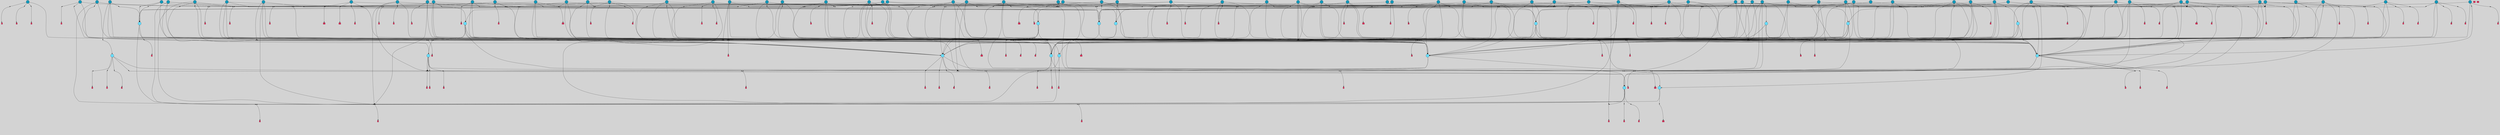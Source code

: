 // File exported with GEGELATI v1.3.1
// On the 2024-04-08 16:56:30
// With the File::TPGGraphDotExporter
digraph{
	graph[pad = "0.212, 0.055" bgcolor = lightgray]
	node[shape=circle style = filled label = ""]
		T3 [fillcolor="#66ddff"]
		T7 [fillcolor="#66ddff"]
		T9 [fillcolor="#66ddff"]
		T11 [fillcolor="#66ddff"]
		T27 [fillcolor="#66ddff"]
		T82 [fillcolor="#66ddff"]
		T111 [fillcolor="#66ddff"]
		T129 [fillcolor="#66ddff"]
		T194 [fillcolor="#66ddff"]
		T319 [fillcolor="#66ddff"]
		T345 [fillcolor="#66ddff"]
		T350 [fillcolor="#66ddff"]
		T413 [fillcolor="#66ddff"]
		T414 [fillcolor="#1199bb"]
		T459 [fillcolor="#66ddff"]
		T523 [fillcolor="#1199bb"]
		T557 [fillcolor="#1199bb"]
		T562 [fillcolor="#1199bb"]
		T571 [fillcolor="#1199bb"]
		T573 [fillcolor="#66ddff"]
		T576 [fillcolor="#1199bb"]
		T583 [fillcolor="#1199bb"]
		T588 [fillcolor="#1199bb"]
		T591 [fillcolor="#1199bb"]
		T592 [fillcolor="#1199bb"]
		T597 [fillcolor="#1199bb"]
		T598 [fillcolor="#1199bb"]
		T599 [fillcolor="#1199bb"]
		T613 [fillcolor="#66ddff"]
		T620 [fillcolor="#1199bb"]
		T624 [fillcolor="#66ddff"]
		T627 [fillcolor="#1199bb"]
		T630 [fillcolor="#1199bb"]
		T633 [fillcolor="#1199bb"]
		T634 [fillcolor="#1199bb"]
		T348 [fillcolor="#1199bb"]
		T641 [fillcolor="#1199bb"]
		T644 [fillcolor="#1199bb"]
		T645 [fillcolor="#1199bb"]
		T649 [fillcolor="#1199bb"]
		T656 [fillcolor="#1199bb"]
		T657 [fillcolor="#1199bb"]
		T658 [fillcolor="#1199bb"]
		T659 [fillcolor="#1199bb"]
		T660 [fillcolor="#1199bb"]
		T661 [fillcolor="#1199bb"]
		T662 [fillcolor="#1199bb"]
		T663 [fillcolor="#1199bb"]
		T666 [fillcolor="#1199bb"]
		T667 [fillcolor="#1199bb"]
		T668 [fillcolor="#1199bb"]
		T669 [fillcolor="#1199bb"]
		T671 [fillcolor="#1199bb"]
		T673 [fillcolor="#1199bb"]
		T606 [fillcolor="#1199bb"]
		T675 [fillcolor="#1199bb"]
		T676 [fillcolor="#1199bb"]
		T677 [fillcolor="#1199bb"]
		T678 [fillcolor="#1199bb"]
		T679 [fillcolor="#1199bb"]
		T681 [fillcolor="#1199bb"]
		T682 [fillcolor="#1199bb"]
		T683 [fillcolor="#1199bb"]
		T684 [fillcolor="#1199bb"]
		T686 [fillcolor="#1199bb"]
		T687 [fillcolor="#1199bb"]
		T688 [fillcolor="#1199bb"]
		T689 [fillcolor="#1199bb"]
		T690 [fillcolor="#1199bb"]
		T691 [fillcolor="#1199bb"]
		T692 [fillcolor="#1199bb"]
		T694 [fillcolor="#1199bb"]
		T695 [fillcolor="#66ddff"]
		T696 [fillcolor="#1199bb"]
		T697 [fillcolor="#1199bb"]
		T698 [fillcolor="#1199bb"]
		T699 [fillcolor="#1199bb"]
		T700 [fillcolor="#1199bb"]
		T702 [fillcolor="#1199bb"]
		T703 [fillcolor="#1199bb"]
		T704 [fillcolor="#1199bb"]
		T705 [fillcolor="#1199bb"]
		T706 [fillcolor="#1199bb"]
		T707 [fillcolor="#1199bb"]
		T708 [fillcolor="#1199bb"]
		T709 [fillcolor="#1199bb"]
		T710 [fillcolor="#1199bb"]
		T711 [fillcolor="#1199bb"]
		T712 [fillcolor="#1199bb"]
		T713 [fillcolor="#1199bb"]
		T714 [fillcolor="#1199bb"]
		T715 [fillcolor="#1199bb"]
		T716 [fillcolor="#1199bb"]
		T717 [fillcolor="#1199bb"]
		T718 [fillcolor="#1199bb"]
		T719 [fillcolor="#1199bb"]
		P8076 [fillcolor="#cccccc" shape=point] //6|
		I8076 [shape=box style=invis label="6|1&2|6#1|7&#92;n10|7&2|0#1|5&#92;n9|4&0|1#2|2&#92;n8|6&0|0#1|0&#92;n"]
		P8076 -> I8076[style=invis]
		A5792 [fillcolor="#ff3366" shape=box margin=0.03 width=0 height=0 label="3"]
		T3 -> P8076 -> A5792
		P8077 [fillcolor="#cccccc" shape=point] //3|
		I8077 [shape=box style=invis label="7|6&2|4#0|2&#92;n10|3&2|7#1|4&#92;n11|6&0|4#0|1&#92;n7|1&0|0#2|6&#92;n7|6&0|3#2|6&#92;n4|0&2|6#0|1&#92;n4|4&2|5#0|2&#92;n4|6&0|4#2|7&#92;n10|0&2|3#1|5&#92;n2|6&0|5#0|2&#92;n1|0&2|3#0|7&#92;n1|6&2|0#0|5&#92;n6|2&0|1#0|7&#92;n9|2&0|3#2|7&#92;n5|3&0|6#0|6&#92;n1|7&2|5#2|3&#92;n8|1&2|7#0|6&#92;n1|0&2|5#2|1&#92;n7|1&2|2#2|5&#92;n7|4&2|6#0|3&#92;n"]
		P8077 -> I8077[style=invis]
		A5793 [fillcolor="#ff3366" shape=box margin=0.03 width=0 height=0 label="4"]
		T3 -> P8077 -> A5793
		P8078 [fillcolor="#cccccc" shape=point] //-3|
		I8078 [shape=box style=invis label="1|6&2|7#0|7&#92;n10|2&0|7#1|3&#92;n9|6&2|7#2|2&#92;n5|3&0|7#0|7&#92;n1|6&2|3#0|0&#92;n2|3&2|3#2|2&#92;n5|1&2|6#0|6&#92;n"]
		P8078 -> I8078[style=invis]
		A5794 [fillcolor="#ff3366" shape=box margin=0.03 width=0 height=0 label="7"]
		T7 -> P8078 -> A5794
		P8079 [fillcolor="#cccccc" shape=point] //5|
		I8079 [shape=box style=invis label="0|5&2|3#0|1&#92;n0|6&2|1#2|4&#92;n6|2&2|6#0|7&#92;n7|4&0|3#0|1&#92;n5|4&0|7#1|6&#92;n9|1&0|5#2|2&#92;n6|3&2|3#1|7&#92;n11|7&2|4#1|6&#92;n2|5&0|1#0|0&#92;n4|7&0|0#0|2&#92;n6|2&0|6#0|0&#92;n2|1&2|6#2|4&#92;n10|0&2|0#1|0&#92;n6|6&2|4#0|6&#92;n"]
		P8079 -> I8079[style=invis]
		A5795 [fillcolor="#ff3366" shape=box margin=0.03 width=0 height=0 label="8"]
		T7 -> P8079 -> A5795
		P8080 [fillcolor="#cccccc" shape=point] //-6|
		I8080 [shape=box style=invis label="11|1&0|7#2|0&#92;n10|4&0|1#1|0&#92;n4|3&2|4#2|1&#92;n0|5&2|0#0|0&#92;n6|1&0|0#0|3&#92;n8|2&2|0#0|4&#92;n11|4&2|0#1|6&#92;n7|0&2|6#2|3&#92;n5|3&2|6#2|0&#92;n2|0&2|0#0|4&#92;n"]
		P8080 -> I8080[style=invis]
		A5796 [fillcolor="#ff3366" shape=box margin=0.03 width=0 height=0 label="9"]
		T9 -> P8080 -> A5796
		P8081 [fillcolor="#cccccc" shape=point] //2|
		I8081 [shape=box style=invis label="6|3&2|7#1|4&#92;n8|6&0|0#2|5&#92;n2|1&0|2#0|3&#92;n8|7&0|6#0|4&#92;n2|1&2|0#0|1&#92;n0|0&2|2#2|3&#92;n6|6&0|7#2|1&#92;n6|1&0|7#2|6&#92;n5|4&2|7#0|4&#92;n0|3&0|4#2|0&#92;n11|0&2|0#2|5&#92;n4|5&2|5#2|4&#92;n5|7&0|6#0|4&#92;n9|7&2|5#0|3&#92;n5|4&2|1#0|3&#92;n5|3&0|1#1|7&#92;n0|4&0|3#2|5&#92;n"]
		P8081 -> I8081[style=invis]
		A5797 [fillcolor="#ff3366" shape=box margin=0.03 width=0 height=0 label="10"]
		T9 -> P8081 -> A5797
		P8082 [fillcolor="#cccccc" shape=point] //6|
		I8082 [shape=box style=invis label="3|0&2|7#2|2&#92;n3|2&0|4#2|5&#92;n5|1&0|2#1|0&#92;n8|7&0|1#2|0&#92;n8|5&0|3#0|6&#92;n0|2&0|2#2|3&#92;n1|5&2|5#0|5&#92;n5|6&0|6#0|7&#92;n6|7&0|0#2|6&#92;n1|2&2|3#0|0&#92;n7|7&2|3#0|4&#92;n0|7&2|7#0|6&#92;n1|0&2|2#2|7&#92;n4|4&0|1#0|0&#92;n"]
		P8082 -> I8082[style=invis]
		A5798 [fillcolor="#ff3366" shape=box margin=0.03 width=0 height=0 label="11"]
		T11 -> P8082 -> A5798
		P8083 [fillcolor="#cccccc" shape=point] //-4|
		I8083 [shape=box style=invis label="4|1&0|4#2|6&#92;n1|2&2|2#2|0&#92;n1|2&2|0#0|6&#92;n8|4&2|3#2|5&#92;n5|5&2|1#1|0&#92;n"]
		P8083 -> I8083[style=invis]
		A5799 [fillcolor="#ff3366" shape=box margin=0.03 width=0 height=0 label="12"]
		T11 -> P8083 -> A5799
		P8084 [fillcolor="#cccccc" shape=point] //2|
		I8084 [shape=box style=invis label="9|1&2|3#0|1&#92;n5|2&2|0#2|4&#92;n3|6&2|5#2|7&#92;n7|0&2|5#0|4&#92;n1|2&0|3#0|5&#92;n7|3&2|7#0|0&#92;n"]
		P8084 -> I8084[style=invis]
		A5800 [fillcolor="#ff3366" shape=box margin=0.03 width=0 height=0 label="2"]
		T27 -> P8084 -> A5800
		P8085 [fillcolor="#cccccc" shape=point] //-6|
		I8085 [shape=box style=invis label="7|5&0|4#0|4&#92;n11|0&2|5#2|1&#92;n"]
		P8085 -> I8085[style=invis]
		A5801 [fillcolor="#ff3366" shape=box margin=0.03 width=0 height=0 label="3"]
		T27 -> P8085 -> A5801
		T27 -> P8077
		P8086 [fillcolor="#cccccc" shape=point] //0|
		I8086 [shape=box style=invis label="2|5&0|1#0|6&#92;n6|1&2|2#2|7&#92;n8|0&0|3#1|4&#92;n4|3&2|5#2|4&#92;n8|1&2|4#0|0&#92;n6|6&0|1#2|6&#92;n11|7&2|4#2|5&#92;n6|2&2|4#0|2&#92;n8|5&2|4#2|4&#92;n2|1&2|1#2|2&#92;n2|7&2|5#2|6&#92;n9|7&0|5#0|4&#92;n1|2&0|5#2|6&#92;n4|2&2|3#2|7&#92;n3|3&2|1#0|2&#92;n"]
		P8086 -> I8086[style=invis]
		A5802 [fillcolor="#ff3366" shape=box margin=0.03 width=0 height=0 label="5"]
		T27 -> P8086 -> A5802
		P8087 [fillcolor="#cccccc" shape=point] //0|
		I8087 [shape=box style=invis label="4|0&0|3#2|7&#92;n10|2&0|3#1|7&#92;n3|5&0|2#0|3&#92;n4|5&0|0#2|1&#92;n10|7&2|0#1|2&#92;n5|3&2|3#1|6&#92;n9|5&2|0#0|4&#92;n5|4&2|7#0|2&#92;n10|3&2|7#1|4&#92;n7|2&0|1#2|6&#92;n8|6&0|5#0|5&#92;n8|7&2|3#0|5&#92;n2|6&2|4#0|0&#92;n"]
		P8087 -> I8087[style=invis]
		A5803 [fillcolor="#ff3366" shape=box margin=0.03 width=0 height=0 label="5"]
		T27 -> P8087 -> A5803
		P8088 [fillcolor="#cccccc" shape=point] //6|
		I8088 [shape=box style=invis label="7|0&2|5#1|2&#92;n10|6&2|1#1|3&#92;n7|5&0|2#0|7&#92;n10|7&0|1#1|5&#92;n4|6&2|5#0|5&#92;n4|4&0|7#2|7&#92;n"]
		P8088 -> I8088[style=invis]
		A5804 [fillcolor="#ff3366" shape=box margin=0.03 width=0 height=0 label="7"]
		T82 -> P8088 -> A5804
		P8089 [fillcolor="#cccccc" shape=point] //6|
		I8089 [shape=box style=invis label="0|5&2|3#0|1&#92;n0|6&2|1#2|4&#92;n9|1&0|5#2|2&#92;n7|4&0|3#0|1&#92;n5|4&0|7#1|6&#92;n2|5&0|1#0|0&#92;n6|3&2|3#1|7&#92;n11|7&2|4#1|6&#92;n6|2&2|6#0|1&#92;n4|7&0|0#0|2&#92;n6|2&0|6#0|0&#92;n9|1&2|6#2|4&#92;n10|0&2|0#1|0&#92;n6|6&2|4#0|6&#92;n"]
		P8089 -> I8089[style=invis]
		A5805 [fillcolor="#ff3366" shape=box margin=0.03 width=0 height=0 label="8"]
		T82 -> P8089 -> A5805
		T82 -> P8080
		P8090 [fillcolor="#cccccc" shape=point] //-5|
		I8090 [shape=box style=invis label="0|0&2|3#0|2&#92;n10|5&0|6#1|3&#92;n7|3&0|6#2|3&#92;n3|4&0|6#0|6&#92;n10|5&0|2#1|1&#92;n5|0&0|1#0|3&#92;n6|6&2|5#1|5&#92;n7|4&0|2#1|7&#92;n5|7&0|1#2|5&#92;n1|5&0|0#0|3&#92;n7|5&2|1#2|6&#92;n9|0&0|2#0|0&#92;n4|0&2|4#0|0&#92;n4|6&0|0#2|3&#92;n3|1&0|6#2|5&#92;n7|7&2|1#2|3&#92;n9|4&2|2#0|6&#92;n"]
		P8090 -> I8090[style=invis]
		T111 -> P8090 -> T9
		P8091 [fillcolor="#cccccc" shape=point] //7|
		I8091 [shape=box style=invis label="7|4&2|1#2|0&#92;n4|1&2|4#2|3&#92;n5|0&2|0#2|2&#92;n6|1&2|4#2|6&#92;n"]
		P8091 -> I8091[style=invis]
		A5806 [fillcolor="#ff3366" shape=box margin=0.03 width=0 height=0 label="9"]
		T111 -> P8091 -> A5806
		P8092 [fillcolor="#cccccc" shape=point] //2|
		I8092 [shape=box style=invis label="3|0&2|0#0|1&#92;n11|2&0|7#1|6&#92;n8|7&2|4#0|5&#92;n5|3&0|2#2|6&#92;n4|4&2|4#2|6&#92;n3|0&0|7#0|1&#92;n2|7&2|2#2|5&#92;n9|3&2|6#2|7&#92;n7|7&0|0#0|4&#92;n6|1&2|4#1|3&#92;n5|4&2|0#1|6&#92;n1|3&0|7#0|4&#92;n"]
		P8092 -> I8092[style=invis]
		A5807 [fillcolor="#ff3366" shape=box margin=0.03 width=0 height=0 label="7"]
		T111 -> P8092 -> A5807
		T111 -> P8080
		P8093 [fillcolor="#cccccc" shape=point] //8|
		I8093 [shape=box style=invis label="9|0&0|1#2|0&#92;n10|1&2|5#1|4&#92;n8|2&2|6#0|4&#92;n2|4&2|5#2|3&#92;n4|2&2|2#0|2&#92;n7|5&0|2#0|0&#92;n8|2&2|1#1|3&#92;n8|7&0|7#2|1&#92;n1|1&0|0#0|7&#92;n5|6&2|5#1|0&#92;n6|6&2|5#0|0&#92;n11|4&0|3#2|6&#92;n4|2&2|4#0|7&#92;n5|6&0|1#2|0&#92;n11|3&0|2#0|7&#92;n"]
		P8093 -> I8093[style=invis]
		A5808 [fillcolor="#ff3366" shape=box margin=0.03 width=0 height=0 label="6"]
		T129 -> P8093 -> A5808
		P8094 [fillcolor="#cccccc" shape=point] //5|
		I8094 [shape=box style=invis label="3|0&2|0#0|1&#92;n3|0&0|7#0|1&#92;n5|3&0|2#2|6&#92;n4|4&2|4#2|6&#92;n11|2&0|7#1|6&#92;n2|7&2|2#2|5&#92;n9|3&2|6#2|7&#92;n7|7&0|0#0|4&#92;n6|1&2|4#2|3&#92;n5|4&2|0#1|6&#92;n1|3&0|7#0|4&#92;n"]
		P8094 -> I8094[style=invis]
		A5809 [fillcolor="#ff3366" shape=box margin=0.03 width=0 height=0 label="7"]
		T129 -> P8094 -> A5809
		P8095 [fillcolor="#cccccc" shape=point] //10|
		I8095 [shape=box style=invis label="4|5&2|7#2|1&#92;n1|7&2|3#0|6&#92;n3|5&2|2#0|3&#92;n10|3&0|7#1|4&#92;n7|1&0|4#2|6&#92;n10|2&0|3#1|7&#92;n9|5&2|0#0|4&#92;n4|0&0|3#2|7&#92;n11|4&2|6#1|2&#92;n5|4&2|7#0|2&#92;n2|6&2|4#0|0&#92;n6|5&0|7#2|1&#92;n5|3&2|3#1|6&#92;n10|7&2|0#1|2&#92;n"]
		P8095 -> I8095[style=invis]
		A5810 [fillcolor="#ff3366" shape=box margin=0.03 width=0 height=0 label="5"]
		T129 -> P8095 -> A5810
		P8096 [fillcolor="#cccccc" shape=point] //5|
		I8096 [shape=box style=invis label="9|4&2|3#1|3&#92;n0|4&2|4#0|5&#92;n6|1&2|6#2|5&#92;n4|0&0|5#2|0&#92;n"]
		P8096 -> I8096[style=invis]
		A5811 [fillcolor="#ff3366" shape=box margin=0.03 width=0 height=0 label="7"]
		T129 -> P8096 -> A5811
		P8097 [fillcolor="#cccccc" shape=point] //6|
		I8097 [shape=box style=invis label="9|4&2|7#0|6&#92;n8|4&0|1#1|0&#92;n1|3&0|0#2|1&#92;n2|4&0|6#2|2&#92;n5|1&2|5#0|7&#92;n3|0&0|3#2|6&#92;n2|2&2|6#0|2&#92;n8|4&0|4#2|2&#92;n5|1&2|4#0|3&#92;n9|4&0|6#0|6&#92;n5|0&2|2#1|5&#92;n11|7&0|0#1|1&#92;n0|4&0|3#0|3&#92;n7|7&2|4#2|5&#92;n1|5&0|1#2|1&#92;n"]
		P8097 -> I8097[style=invis]
		A5812 [fillcolor="#ff3366" shape=box margin=0.03 width=0 height=0 label="1"]
		T129 -> P8097 -> A5812
		P8098 [fillcolor="#cccccc" shape=point] //5|
		I8098 [shape=box style=invis label="3|0&2|0#2|1&#92;n3|0&0|7#0|1&#92;n5|3&0|2#2|6&#92;n4|4&2|4#2|6&#92;n5|4&2|0#1|6&#92;n2|7&2|2#2|5&#92;n1|3&0|7#0|4&#92;n11|6&2|2#0|7&#92;n7|7&0|0#0|4&#92;n6|1&2|4#2|3&#92;n11|0&0|7#1|6&#92;n9|3&2|6#2|7&#92;n"]
		P8098 -> I8098[style=invis]
		A5813 [fillcolor="#ff3366" shape=box margin=0.03 width=0 height=0 label="7"]
		T194 -> P8098 -> A5813
		P8099 [fillcolor="#cccccc" shape=point] //4|
		I8099 [shape=box style=invis label="7|1&0|6#0|1&#92;n6|7&2|7#1|7&#92;n10|1&2|1#1|1&#92;n9|6&2|2#1|4&#92;n4|7&0|4#2|2&#92;n9|6&0|5#1|1&#92;n10|0&2|6#1|6&#92;n5|1&0|1#2|3&#92;n10|1&0|5#1|0&#92;n3|4&2|3#0|0&#92;n8|2&0|5#2|4&#92;n1|6&2|0#0|0&#92;n2|3&0|1#2|6&#92;n5|2&2|2#1|6&#92;n2|2&0|1#2|1&#92;n3|1&2|7#0|3&#92;n6|7&2|3#0|4&#92;n"]
		P8099 -> I8099[style=invis]
		A5814 [fillcolor="#ff3366" shape=box margin=0.03 width=0 height=0 label="10"]
		T194 -> P8099 -> A5814
		P8100 [fillcolor="#cccccc" shape=point] //-4|
		I8100 [shape=box style=invis label="0|4&0|0#2|7&#92;n8|5&2|4#2|4&#92;n4|3&2|5#2|4&#92;n11|7&2|2#2|5&#92;n6|5&2|2#2|7&#92;n3|2&0|7#0|7&#92;n3|3&2|1#0|3&#92;n2|6&0|3#2|5&#92;n0|1&2|6#2|2&#92;n8|2&0|0#1|6&#92;n0|7&0|5#0|4&#92;n9|5&0|3#2|7&#92;n2|7&2|5#2|6&#92;n9|0&2|0#0|1&#92;n1|2&2|4#0|2&#92;n"]
		P8100 -> I8100[style=invis]
		T194 -> P8100 -> T27
		P8101 [fillcolor="#cccccc" shape=point] //7|
		I8101 [shape=box style=invis label="7|4&2|7#0|4&#92;n4|6&0|1#2|5&#92;n2|1&2|3#0|0&#92;n4|3&2|0#0|1&#92;n0|0&2|7#2|7&#92;n7|7&0|5#2|3&#92;n5|0&2|1#2|2&#92;n10|0&0|4#1|2&#92;n4|4&0|7#0|0&#92;n6|7&0|2#0|1&#92;n1|4&2|5#0|4&#92;n"]
		P8101 -> I8101[style=invis]
		A5815 [fillcolor="#ff3366" shape=box margin=0.03 width=0 height=0 label="0"]
		T194 -> P8101 -> A5815
		P8102 [fillcolor="#cccccc" shape=point] //9|
		I8102 [shape=box style=invis label="11|0&2|0#1|1&#92;n3|6&0|6#0|0&#92;n1|4&0|0#2|4&#92;n7|5&2|2#1|3&#92;n11|7&2|6#1|7&#92;n5|2&0|6#1|5&#92;n9|5&0|6#0|3&#92;n2|2&2|7#0|5&#92;n9|3&2|2#2|0&#92;n11|0&2|7#0|1&#92;n1|1&2|0#0|1&#92;n6|6&0|6#1|2&#92;n9|7&0|1#0|3&#92;n2|0&2|4#2|5&#92;n2|4&2|2#0|0&#92;n6|1&2|1#1|7&#92;n10|7&2|5#1|6&#92;n11|5&2|7#2|4&#92;n"]
		P8102 -> I8102[style=invis]
		A5816 [fillcolor="#ff3366" shape=box margin=0.03 width=0 height=0 label="1"]
		T319 -> P8102 -> A5816
		T319 -> P8096
		P8103 [fillcolor="#cccccc" shape=point] //9|
		I8103 [shape=box style=invis label="9|6&2|0#1|3&#92;n7|1&0|3#0|4&#92;n9|6&2|0#0|1&#92;n1|5&0|0#0|5&#92;n8|6&2|4#0|0&#92;n7|4&2|4#0|7&#92;n6|0&2|4#2|0&#92;n7|7&2|4#2|2&#92;n"]
		P8103 -> I8103[style=invis]
		A5817 [fillcolor="#ff3366" shape=box margin=0.03 width=0 height=0 label="5"]
		T319 -> P8103 -> A5817
		T319 -> P8100
		P8104 [fillcolor="#cccccc" shape=point] //-4|
		I8104 [shape=box style=invis label="11|3&0|7#1|7&#92;n11|7&0|7#2|7&#92;n5|3&0|3#2|0&#92;n0|1&2|2#0|4&#92;n0|0&0|4#2|5&#92;n6|3&2|1#2|3&#92;n11|7&0|0#0|4&#92;n0|0&0|0#0|2&#92;n1|1&0|4#0|3&#92;n6|5&2|7#1|2&#92;n6|6&0|3#2|7&#92;n6|2&0|4#0|0&#92;n5|5&2|6#0|5&#92;n"]
		P8104 -> I8104[style=invis]
		A5818 [fillcolor="#ff3366" shape=box margin=0.03 width=0 height=0 label="8"]
		T319 -> P8104 -> A5818
		T345 -> P8079
		P8105 [fillcolor="#cccccc" shape=point] //10|
		I8105 [shape=box style=invis label="8|6&0|0#1|2&#92;n4|3&0|3#0|3&#92;n10|7&2|0#1|5&#92;n7|0&2|6#2|2&#92;n9|2&0|4#0|7&#92;n2|7&2|1#0|4&#92;n"]
		P8105 -> I8105[style=invis]
		A5819 [fillcolor="#ff3366" shape=box margin=0.03 width=0 height=0 label="3"]
		T345 -> P8105 -> A5819
		P8106 [fillcolor="#cccccc" shape=point] //4|
		I8106 [shape=box style=invis label="11|1&0|7#2|0&#92;n0|7&2|2#2|0&#92;n4|3&2|4#2|1&#92;n0|5&2|0#0|6&#92;n6|1&0|0#0|3&#92;n8|2&2|0#0|4&#92;n7|0&2|6#2|3&#92;n10|4&0|1#1|0&#92;n5|3&2|6#2|0&#92;n2|0&2|0#0|4&#92;n"]
		P8106 -> I8106[style=invis]
		T345 -> P8106 -> T27
		P8107 [fillcolor="#cccccc" shape=point] //-9|
		I8107 [shape=box style=invis label="2|0&2|0#2|1&#92;n4|4&2|4#2|6&#92;n9|1&0|3#1|7&#92;n5|3&0|2#2|6&#92;n2|7&2|2#2|5&#92;n5|4&2|0#1|6&#92;n3|0&0|7#0|1&#92;n1|3&0|7#0|4&#92;n11|6&2|2#0|7&#92;n7|7&0|0#0|4&#92;n11|0&0|7#1|6&#92;n9|3&2|6#2|7&#92;n"]
		P8107 -> I8107[style=invis]
		A5820 [fillcolor="#ff3366" shape=box margin=0.03 width=0 height=0 label="7"]
		T345 -> P8107 -> A5820
		P8108 [fillcolor="#cccccc" shape=point] //-8|
		I8108 [shape=box style=invis label="0|5&2|3#0|1&#92;n0|6&2|1#2|4&#92;n4|7&0|0#0|2&#92;n7|4&0|3#2|1&#92;n10|2&0|7#1|4&#92;n5|4&0|7#1|6&#92;n6|3&2|3#1|7&#92;n11|7&2|4#1|6&#92;n2|5&0|1#0|0&#92;n6|2&2|6#0|7&#92;n6|2&0|6#0|0&#92;n2|1&2|6#2|4&#92;n10|0&2|0#1|0&#92;n6|6&2|4#0|6&#92;n"]
		P8108 -> I8108[style=invis]
		A5821 [fillcolor="#ff3366" shape=box margin=0.03 width=0 height=0 label="8"]
		T345 -> P8108 -> A5821
		T350 -> P8100
		T350 -> P8101
		P8109 [fillcolor="#cccccc" shape=point] //3|
		I8109 [shape=box style=invis label="5|4&2|7#0|1&#92;n0|6&0|6#2|2&#92;n9|5&2|2#2|0&#92;n3|6&2|7#0|2&#92;n3|5&0|0#0|6&#92;n2|6&0|6#2|2&#92;n2|6&2|2#0|0&#92;n5|1&0|4#0|5&#92;n2|6&0|5#2|5&#92;n1|0&0|7#2|2&#92;n4|7&0|6#2|4&#92;n7|3&0|6#2|5&#92;n1|1&0|1#0|3&#92;n"]
		P8109 -> I8109[style=invis]
		A5822 [fillcolor="#ff3366" shape=box margin=0.03 width=0 height=0 label="1"]
		T350 -> P8109 -> A5822
		P8110 [fillcolor="#cccccc" shape=point] //-2|
		I8110 [shape=box style=invis label="2|0&2|3#2|5&#92;n10|3&2|7#1|4&#92;n8|1&2|7#0|6&#92;n7|6&0|3#2|6&#92;n4|0&2|6#0|1&#92;n4|4&2|5#0|2&#92;n4|6&0|2#2|7&#92;n7|6&2|4#0|2&#92;n11|7&2|7#0|3&#92;n6|6&0|3#0|6&#92;n1|6&2|0#0|5&#92;n11|6&0|4#0|1&#92;n2|6&0|5#0|2&#92;n6|2&0|1#0|7&#92;n9|2&0|3#2|7&#92;n5|3&0|6#0|6&#92;n7|1&2|2#2|5&#92;n1|0&2|3#0|7&#92;n1|0&2|5#0|1&#92;n3|4&2|6#0|3&#92;n"]
		P8110 -> I8110[style=invis]
		A5823 [fillcolor="#ff3366" shape=box margin=0.03 width=0 height=0 label="4"]
		T350 -> P8110 -> A5823
		T350 -> P8101
		P8111 [fillcolor="#cccccc" shape=point] //-4|
		I8111 [shape=box style=invis label="1|5&2|1#2|4&#92;n3|0&2|3#2|6&#92;n0|3&0|0#0|1&#92;n8|6&2|5#1|5&#92;n9|7&2|5#2|0&#92;n4|1&0|7#2|2&#92;n4|2&0|3#0|0&#92;n"]
		P8111 -> I8111[style=invis]
		A5824 [fillcolor="#ff3366" shape=box margin=0.03 width=0 height=0 label="2"]
		T413 -> P8111 -> A5824
		T413 -> P8089
		P8112 [fillcolor="#cccccc" shape=point] //-4|
		I8112 [shape=box style=invis label="7|5&2|2#0|7&#92;n9|6&2|3#0|3&#92;n10|6&2|1#1|0&#92;n8|0&0|5#1|3&#92;n7|5&0|5#1|5&#92;n5|1&2|5#2|1&#92;n"]
		P8112 -> I8112[style=invis]
		A5825 [fillcolor="#ff3366" shape=box margin=0.03 width=0 height=0 label="7"]
		T413 -> P8112 -> A5825
		T413 -> P8099
		P8113 [fillcolor="#cccccc" shape=point] //-5|
		I8113 [shape=box style=invis label="7|7&2|4#0|6&#92;n8|5&2|1#0|3&#92;n0|0&0|0#2|7&#92;n2|2&0|5#2|4&#92;n1|0&2|5#0|2&#92;n11|1&2|3#0|5&#92;n2|7&2|0#2|3&#92;n9|4&2|7#1|2&#92;n5|5&0|7#0|5&#92;n"]
		P8113 -> I8113[style=invis]
		T413 -> P8113 -> T319
		P8114 [fillcolor="#cccccc" shape=point] //-1|
		I8114 [shape=box style=invis label="2|7&0|4#0|4&#92;n8|3&2|7#1|4&#92;n1|0&0|3#0|3&#92;n11|6&0|1#1|4&#92;n6|1&2|5#0|0&#92;n0|0&2|0#0|6&#92;n1|3&2|1#0|4&#92;n"]
		P8114 -> I8114[style=invis]
		A5826 [fillcolor="#ff3366" shape=box margin=0.03 width=0 height=0 label="2"]
		T414 -> P8114 -> A5826
		P8115 [fillcolor="#cccccc" shape=point] //-3|
		I8115 [shape=box style=invis label="11|7&2|3#2|0&#92;n5|5&2|7#2|7&#92;n8|6&2|7#1|2&#92;n1|7&0|3#0|6&#92;n4|0&2|1#2|2&#92;n10|1&0|5#1|6&#92;n5|3&0|3#2|6&#92;n9|0&0|2#0|0&#92;n3|2&0|1#2|6&#92;n0|1&2|4#0|0&#92;n"]
		P8115 -> I8115[style=invis]
		A5827 [fillcolor="#ff3366" shape=box margin=0.03 width=0 height=0 label="6"]
		T414 -> P8115 -> A5827
		P8116 [fillcolor="#cccccc" shape=point] //-1|
		I8116 [shape=box style=invis label="4|2&0|6#0|1&#92;n6|3&0|0#2|0&#92;n9|4&0|6#0|5&#92;n10|2&0|2#1|0&#92;n1|0&0|0#0|5&#92;n8|0&2|1#1|1&#92;n2|7&2|2#0|5&#92;n5|5&0|6#1|1&#92;n"]
		P8116 -> I8116[style=invis]
		A5828 [fillcolor="#ff3366" shape=box margin=0.03 width=0 height=0 label="3"]
		T414 -> P8116 -> A5828
		P8117 [fillcolor="#cccccc" shape=point] //9|
		I8117 [shape=box style=invis label="8|0&0|5#0|1&#92;n0|6&2|0#0|7&#92;n5|7&0|1#1|4&#92;n5|1&0|6#2|7&#92;n11|3&0|7#1|6&#92;n10|2&2|5#1|6&#92;n10|0&0|3#1|4&#92;n0|0&2|5#0|7&#92;n0|0&2|5#0|1&#92;n0|4&2|2#2|3&#92;n11|7&2|5#0|5&#92;n"]
		P8117 -> I8117[style=invis]
		T414 -> P8117 -> T7
		T459 -> P8111
		T459 -> P8112
		T459 -> P8099
		T459 -> P8113
		P8118 [fillcolor="#cccccc" shape=point] //8|
		I8118 [shape=box style=invis label="6|5&2|5#0|4&#92;n9|0&0|5#0|7&#92;n2|6&0|4#2|4&#92;n7|1&0|3#0|2&#92;n1|4&2|4#0|3&#92;n3|2&2|2#0|3&#92;n"]
		P8118 -> I8118[style=invis]
		T459 -> P8118 -> T350
		P8119 [fillcolor="#cccccc" shape=point] //-3|
		I8119 [shape=box style=invis label="2|7&2|6#0|6&#92;n0|0&0|3#2|1&#92;n9|6&2|1#0|4&#92;n0|3&0|2#2|3&#92;n11|3&2|0#0|3&#92;n6|2&2|1#1|3&#92;n5|5&0|3#1|2&#92;n5|2&0|5#1|4&#92;n1|7&2|7#0|6&#92;n9|7&0|2#1|1&#92;n10|7&0|0#1|1&#92;n9|2&0|1#0|4&#92;n2|3&0|2#2|1&#92;n"]
		P8119 -> I8119[style=invis]
		A5829 [fillcolor="#ff3366" shape=box margin=0.03 width=0 height=0 label="1"]
		T523 -> P8119 -> A5829
		P8120 [fillcolor="#cccccc" shape=point] //-8|
		I8120 [shape=box style=invis label="2|3&0|0#0|3&#92;n10|7&2|7#1|0&#92;n5|0&2|0#2|3&#92;n9|3&0|3#2|3&#92;n3|2&0|3#0|5&#92;n4|2&2|6#2|1&#92;n"]
		P8120 -> I8120[style=invis]
		T523 -> P8120 -> T111
		T523 -> P8080
		P8121 [fillcolor="#cccccc" shape=point] //-4|
		I8121 [shape=box style=invis label="10|7&0|7#1|3&#92;n2|5&0|7#2|0&#92;n9|3&0|2#1|4&#92;n7|1&0|1#1|6&#92;n11|2&0|5#2|0&#92;n8|3&2|2#1|7&#92;n2|4&0|7#0|0&#92;n5|5&0|2#1|2&#92;n7|1&2|6#2|3&#92;n2|1&2|3#0|1&#92;n8|0&0|7#1|3&#92;n1|2&0|0#2|5&#92;n11|1&2|2#2|1&#92;n1|0&0|1#2|0&#92;n1|5&0|0#2|6&#92;n"]
		P8121 -> I8121[style=invis]
		A5830 [fillcolor="#ff3366" shape=box margin=0.03 width=0 height=0 label="1"]
		T523 -> P8121 -> A5830
		T523 -> P8118
		T557 -> P8113
		T557 -> P8076
		T557 -> P8099
		P8122 [fillcolor="#cccccc" shape=point] //4|
		I8122 [shape=box style=invis label="7|1&0|6#0|1&#92;n5|2&2|5#1|6&#92;n10|1&2|1#1|1&#92;n9|6&2|2#1|4&#92;n4|7&0|4#2|2&#92;n9|6&0|4#1|1&#92;n10|0&2|6#1|6&#92;n5|1&0|1#2|3&#92;n1|6&2|0#0|1&#92;n8|2&0|5#2|4&#92;n3|4&2|3#0|0&#92;n10|1&0|5#1|0&#92;n2|2&0|1#2|1&#92;n3|1&2|7#0|3&#92;n"]
		P8122 -> I8122[style=invis]
		A5831 [fillcolor="#ff3366" shape=box margin=0.03 width=0 height=0 label="10"]
		T557 -> P8122 -> A5831
		P8123 [fillcolor="#cccccc" shape=point] //1|
		I8123 [shape=box style=invis label="10|5&2|0#1|7&#92;n9|2&2|7#2|2&#92;n9|0&2|5#2|1&#92;n"]
		P8123 -> I8123[style=invis]
		A5832 [fillcolor="#ff3366" shape=box margin=0.03 width=0 height=0 label="3"]
		T557 -> P8123 -> A5832
		P8124 [fillcolor="#cccccc" shape=point] //0|
		I8124 [shape=box style=invis label="4|3&0|6#0|3&#92;n5|7&2|3#2|2&#92;n5|6&0|7#1|2&#92;n1|4&2|6#0|3&#92;n11|1&0|4#2|6&#92;n9|5&2|4#1|4&#92;n2|4&0|5#0|7&#92;n10|0&0|6#1|2&#92;n3|1&0|6#0|2&#92;n2|7&2|7#2|6&#92;n5|2&0|5#1|5&#92;n10|4&2|5#1|7&#92;n10|6&2|0#1|4&#92;n8|4&2|1#2|5&#92;n4|0&0|4#2|4&#92;n4|5&2|7#0|6&#92;n11|5&2|6#2|3&#92;n0|3&0|5#0|1&#92;n"]
		P8124 -> I8124[style=invis]
		T562 -> P8124 -> T111
		T562 -> P8117
		P8125 [fillcolor="#cccccc" shape=point] //8|
		I8125 [shape=box style=invis label="4|3&0|6#0|5&#92;n2|6&0|6#2|1&#92;n9|3&2|2#0|5&#92;n3|0&2|6#0|3&#92;n9|7&0|5#1|4&#92;n"]
		P8125 -> I8125[style=invis]
		T562 -> P8125 -> T194
		P8126 [fillcolor="#cccccc" shape=point] //10|
		I8126 [shape=box style=invis label="5|7&2|3#2|2&#92;n5|7&0|7#1|2&#92;n1|4&2|6#0|3&#92;n11|1&0|4#2|6&#92;n9|5&2|4#1|4&#92;n8|4&2|1#2|5&#92;n10|0&0|6#1|2&#92;n3|1&0|6#0|2&#92;n2|7&2|7#2|6&#92;n5|2&0|5#1|5&#92;n10|4&2|5#1|7&#92;n10|6&2|0#1|4&#92;n2|4&0|5#0|7&#92;n4|0&0|4#2|4&#92;n4|5&2|7#0|6&#92;n11|5&2|6#2|3&#92;n0|3&0|5#0|1&#92;n"]
		P8126 -> I8126[style=invis]
		T571 -> P8126 -> T111
		P8127 [fillcolor="#cccccc" shape=point] //4|
		I8127 [shape=box style=invis label="9|1&0|3#0|3&#92;n6|0&2|2#0|6&#92;n11|1&2|5#1|0&#92;n5|6&0|6#1|0&#92;n1|2&0|7#0|1&#92;n3|0&0|4#0|0&#92;n9|3&2|7#2|4&#92;n7|4&2|2#2|1&#92;n"]
		P8127 -> I8127[style=invis]
		T571 -> P8127 -> T82
		T571 -> P8117
		P8128 [fillcolor="#cccccc" shape=point] //-1|
		I8128 [shape=box style=invis label="10|7&2|0#1|6&#92;n2|4&2|7#0|4&#92;n11|0&2|0#1|1&#92;n8|7&2|6#0|2&#92;n9|5&0|4#1|6&#92;n6|0&2|4#2|1&#92;n2|0&2|0#0|2&#92;n1|5&0|4#2|4&#92;n9|2&0|1#0|3&#92;n11|3&2|2#2|0&#92;n9|4&2|0#0|7&#92;n1|4&0|2#2|5&#92;n0|0&0|5#2|5&#92;n5|5&2|7#2|4&#92;n"]
		P8128 -> I8128[style=invis]
		A5833 [fillcolor="#ff3366" shape=box margin=0.03 width=0 height=0 label="1"]
		T571 -> P8128 -> A5833
		P8129 [fillcolor="#cccccc" shape=point] //-1|
		I8129 [shape=box style=invis label="2|7&0|3#0|4&#92;n6|0&2|2#0|6&#92;n7|3&2|7#0|0&#92;n7|1&2|5#0|4&#92;n9|1&2|3#0|3&#92;n1|2&0|7#0|5&#92;n5|6&0|6#0|0&#92;n9|6&2|5#2|4&#92;n"]
		P8129 -> I8129[style=invis]
		T571 -> P8129 -> T82
		P8130 [fillcolor="#cccccc" shape=point] //10|
		I8130 [shape=box style=invis label="11|1&0|6#1|0&#92;n6|0&0|1#1|1&#92;n"]
		P8130 -> I8130[style=invis]
		A5834 [fillcolor="#ff3366" shape=box margin=0.03 width=0 height=0 label="3"]
		T573 -> P8130 -> A5834
		P8131 [fillcolor="#cccccc" shape=point] //0|
		I8131 [shape=box style=invis label="4|3&0|6#0|3&#92;n5|7&2|3#2|2&#92;n1|4&2|6#0|3&#92;n11|1&0|4#2|6&#92;n9|6&2|4#1|4&#92;n2|4&0|5#0|7&#92;n10|0&0|6#1|2&#92;n3|1&0|6#0|2&#92;n2|7&2|7#2|6&#92;n5|2&0|5#1|5&#92;n10|4&2|5#1|7&#92;n10|6&2|0#1|4&#92;n8|4&2|1#2|5&#92;n1|4&2|7#2|0&#92;n4|0&0|4#2|4&#92;n4|5&2|7#0|6&#92;n11|5&2|6#2|3&#92;n0|3&0|5#0|1&#92;n"]
		P8131 -> I8131[style=invis]
		T573 -> P8131 -> T111
		P8132 [fillcolor="#cccccc" shape=point] //-7|
		I8132 [shape=box style=invis label="8|0&0|5#0|1&#92;n11|3&0|7#1|6&#92;n5|1&0|6#2|7&#92;n5|7&0|1#1|4&#92;n0|6&2|0#0|7&#92;n10|2&2|5#1|6&#92;n0|0&2|1#0|7&#92;n0|0&2|5#0|1&#92;n0|3&2|2#2|3&#92;n9|3&0|5#0|6&#92;n"]
		P8132 -> I8132[style=invis]
		T573 -> P8132 -> T7
		T573 -> P8124
		P8133 [fillcolor="#cccccc" shape=point] //-6|
		I8133 [shape=box style=invis label="4|3&2|4#2|1&#92;n3|3&0|1#2|0&#92;n8|1&2|6#0|4&#92;n6|1&0|0#0|3&#92;n2|0&2|0#0|4&#92;n9|6&2|6#1|0&#92;n3|1&2|3#2|6&#92;n6|0&2|0#0|1&#92;n5|3&2|7#2|0&#92;n4|1&2|4#2|4&#92;n7|7&2|3#1|4&#92;n4|1&0|2#0|0&#92;n7|6&0|5#1|7&#92;n"]
		P8133 -> I8133[style=invis]
		A5835 [fillcolor="#ff3366" shape=box margin=0.03 width=0 height=0 label="9"]
		T573 -> P8133 -> A5835
		P8134 [fillcolor="#cccccc" shape=point] //0|
		I8134 [shape=box style=invis label="1|4&2|7#2|0&#92;n1|4&2|6#0|3&#92;n11|1&0|4#2|6&#92;n9|6&2|4#1|4&#92;n2|4&0|5#0|7&#92;n10|0&0|6#1|2&#92;n3|1&0|6#0|2&#92;n2|7&2|7#2|6&#92;n5|2&0|5#1|5&#92;n10|4&2|5#1|7&#92;n11|1&0|4#0|0&#92;n10|6&2|0#1|4&#92;n8|4&2|1#2|5&#92;n5|7&2|3#2|2&#92;n4|0&0|4#2|4&#92;n4|5&2|7#0|6&#92;n11|5&2|6#2|3&#92;n0|3&0|5#0|7&#92;n"]
		P8134 -> I8134[style=invis]
		T576 -> P8134 -> T111
		P8135 [fillcolor="#cccccc" shape=point] //-8|
		I8135 [shape=box style=invis label="6|0&2|1#2|4&#92;n1|3&2|6#0|2&#92;n0|5&2|1#2|7&#92;n7|7&2|3#0|6&#92;n9|1&2|3#0|0&#92;n0|0&0|6#2|1&#92;n11|2&2|4#2|0&#92;n1|6&0|4#2|4&#92;n5|2&0|2#1|1&#92;n7|4&0|6#2|3&#92;n"]
		P8135 -> I8135[style=invis]
		A5836 [fillcolor="#ff3366" shape=box margin=0.03 width=0 height=0 label="0"]
		T576 -> P8135 -> A5836
		P8136 [fillcolor="#cccccc" shape=point] //7|
		I8136 [shape=box style=invis label="7|2&0|4#1|3&#92;n7|7&0|0#0|4&#92;n4|4&2|4#2|6&#92;n2|3&2|2#2|5&#92;n8|0&0|2#2|1&#92;n9|3&2|6#2|7&#92;n6|4&2|4#2|3&#92;n3|3&2|0#0|1&#92;n6|4&2|0#1|6&#92;n5|3&0|7#0|4&#92;n"]
		P8136 -> I8136[style=invis]
		A5837 [fillcolor="#ff3366" shape=box margin=0.03 width=0 height=0 label="7"]
		T576 -> P8136 -> A5837
		P8137 [fillcolor="#cccccc" shape=point] //4|
		I8137 [shape=box style=invis label="5|3&0|6#0|6&#92;n11|6&0|4#0|1&#92;n7|1&0|0#2|6&#92;n9|2&0|3#2|7&#92;n4|4&2|5#0|2&#92;n4|6&0|4#2|7&#92;n10|0&2|3#1|5&#92;n2|6&0|5#0|2&#92;n4|0&2|6#0|1&#92;n3|7&2|5#2|2&#92;n1|6&0|0#0|5&#92;n1|3&2|5#2|3&#92;n8|1&2|3#0|6&#92;n1|0&2|5#2|1&#92;n7|1&2|2#2|5&#92;n0|4&2|6#0|3&#92;n1|0&2|3#0|7&#92;n"]
		P8137 -> I8137[style=invis]
		A5838 [fillcolor="#ff3366" shape=box margin=0.03 width=0 height=0 label="4"]
		T576 -> P8137 -> A5838
		T576 -> P8084
		P8138 [fillcolor="#cccccc" shape=point] //7|
		I8138 [shape=box style=invis label="4|3&0|6#0|3&#92;n5|7&2|3#2|2&#92;n8|4&2|1#2|5&#92;n11|1&0|4#2|6&#92;n9|6&2|4#1|4&#92;n10|0&0|6#1|2&#92;n3|1&0|6#0|5&#92;n1|4&2|7#2|0&#92;n5|2&0|5#1|5&#92;n0|3&0|6#2|4&#92;n10|4&2|5#1|7&#92;n3|2&2|0#0|4&#92;n1|4&2|6#0|3&#92;n0|3&0|5#0|1&#92;n2|7&2|7#2|6&#92;n4|5&2|7#0|2&#92;n11|5&2|6#2|3&#92;n4|0&0|4#2|4&#92;n"]
		P8138 -> I8138[style=invis]
		T583 -> P8138 -> T111
		P8139 [fillcolor="#cccccc" shape=point] //-3|
		I8139 [shape=box style=invis label="11|7&0|1#0|3&#92;n10|7&2|0#1|6&#92;n5|6&2|3#0|7&#92;n2|4&2|7#0|4&#92;n11|0&2|0#1|1&#92;n7|6&0|0#2|5&#92;n1|4&0|2#2|5&#92;n9|5&0|4#1|6&#92;n5|5&2|7#2|4&#92;n1|5&0|4#2|4&#92;n9|2&0|1#0|3&#92;n6|3&2|4#2|1&#92;n9|4&2|0#0|7&#92;n8|7&2|6#0|2&#92;n0|0&0|4#2|5&#92;n11|3&2|2#1|0&#92;n"]
		P8139 -> I8139[style=invis]
		A5839 [fillcolor="#ff3366" shape=box margin=0.03 width=0 height=0 label="1"]
		T583 -> P8139 -> A5839
		T583 -> P8117
		P8140 [fillcolor="#cccccc" shape=point] //-7|
		I8140 [shape=box style=invis label="6|3&0|1#1|5&#92;n11|1&2|6#1|2&#92;n4|3&0|3#0|0&#92;n1|3&2|4#2|2&#92;n6|4&2|2#0|7&#92;n4|2&2|7#2|5&#92;n4|3&2|7#2|6&#92;n7|3&0|3#2|7&#92;n8|4&2|6#2|7&#92;n1|2&0|3#2|3&#92;n9|6&2|6#2|6&#92;n9|0&0|2#1|3&#92;n"]
		P8140 -> I8140[style=invis]
		A5840 [fillcolor="#ff3366" shape=box margin=0.03 width=0 height=0 label="3"]
		T583 -> P8140 -> A5840
		T588 -> P8089
		T588 -> P8112
		P8141 [fillcolor="#cccccc" shape=point] //7|
		I8141 [shape=box style=invis label="7|4&0|3#1|7&#92;n8|5&2|1#0|3&#92;n0|0&0|0#2|7&#92;n5|2&0|5#2|4&#92;n1|0&2|5#0|2&#92;n11|1&2|3#0|5&#92;n2|7&2|0#2|3&#92;n9|4&2|7#1|2&#92;n7|7&2|4#0|6&#92;n5|5&0|7#0|5&#92;n"]
		P8141 -> I8141[style=invis]
		T588 -> P8141 -> T319
		P8142 [fillcolor="#cccccc" shape=point] //-1|
		I8142 [shape=box style=invis label="1|7&2|1#0|6&#92;n8|1&2|3#0|5&#92;n10|6&2|7#1|0&#92;n1|7&2|5#0|2&#92;n0|3&0|3#2|2&#92;n3|5&0|1#0|0&#92;n3|5&0|2#0|3&#92;n1|5&2|0#0|4&#92;n5|7&2|2#2|5&#92;n4|0&2|3#0|3&#92;n"]
		P8142 -> I8142[style=invis]
		T588 -> P8142 -> T3
		P8143 [fillcolor="#cccccc" shape=point] //5|
		I8143 [shape=box style=invis label="7|1&0|6#0|1&#92;n10|0&2|6#1|6&#92;n9|6&0|4#1|1&#92;n4|7&0|4#2|2&#92;n10|1&2|1#1|1&#92;n5|2&2|5#1|6&#92;n5|1&0|1#2|3&#92;n1|6&2|0#0|1&#92;n8|2&0|5#2|4&#92;n4|3&2|4#2|4&#92;n3|4&2|3#0|0&#92;n10|1&0|5#1|0&#92;n2|2&0|1#2|1&#92;n3|1&2|5#0|3&#92;n"]
		P8143 -> I8143[style=invis]
		A5841 [fillcolor="#ff3366" shape=box margin=0.03 width=0 height=0 label="10"]
		T588 -> P8143 -> A5841
		P8144 [fillcolor="#cccccc" shape=point] //4|
		I8144 [shape=box style=invis label="0|5&2|3#0|1&#92;n0|6&2|1#2|4&#92;n6|2&2|6#0|7&#92;n9|1&2|5#2|2&#92;n7|4&0|3#0|1&#92;n11|7&2|4#1|6&#92;n9|0&2|7#1|1&#92;n5|4&0|7#1|6&#92;n2|5&0|1#0|0&#92;n4|7&0|0#0|2&#92;n6|2&0|6#0|0&#92;n2|1&2|6#2|4&#92;n10|0&0|0#1|0&#92;n2|7&2|6#0|3&#92;n6|6&2|4#0|6&#92;n"]
		P8144 -> I8144[style=invis]
		T591 -> P8144 -> T129
		P8145 [fillcolor="#cccccc" shape=point] //8|
		I8145 [shape=box style=invis label="11|4&2|0#1|6&#92;n4|3&0|6#0|5&#92;n3|0&2|6#0|3&#92;n9|3&2|5#0|5&#92;n2|6&0|6#2|1&#92;n9|7&0|5#1|4&#92;n"]
		P8145 -> I8145[style=invis]
		T591 -> P8145 -> T194
		T591 -> P8113
		P8146 [fillcolor="#cccccc" shape=point] //2|
		I8146 [shape=box style=invis label="0|0&2|3#0|2&#92;n10|5&0|6#1|3&#92;n7|3&0|6#2|3&#92;n3|4&0|6#0|6&#92;n10|5&0|2#1|1&#92;n5|0&0|1#0|3&#92;n6|6&2|5#1|5&#92;n7|4&0|2#1|7&#92;n5|7&0|1#2|5&#92;n0|5&2|5#0|1&#92;n1|5&0|0#0|3&#92;n4|0&2|4#0|0&#92;n7|5&2|1#2|6&#92;n4|6&0|0#2|3&#92;n3|1&0|6#2|5&#92;n7|7&2|1#2|6&#92;n9|4&2|2#0|6&#92;n"]
		P8146 -> I8146[style=invis]
		T591 -> P8146 -> T9
		T592 -> P8113
		T592 -> P8099
		T592 -> P8122
		T592 -> P8123
		P8147 [fillcolor="#cccccc" shape=point] //-6|
		I8147 [shape=box style=invis label="0|3&2|3#2|0&#92;n3|7&2|2#2|6&#92;n11|5&2|6#0|2&#92;n5|5&2|6#2|0&#92;n3|0&0|6#0|3&#92;n4|7&0|7#2|7&#92;n7|2&2|5#1|5&#92;n9|4&2|3#1|5&#92;n2|5&2|7#2|4&#92;n1|2&0|5#0|1&#92;n5|4&2|4#1|3&#92;n7|0&0|7#1|1&#92;n9|3&0|6#1|4&#92;n"]
		P8147 -> I8147[style=invis]
		A5842 [fillcolor="#ff3366" shape=box margin=0.03 width=0 height=0 label="5"]
		T592 -> P8147 -> A5842
		P8148 [fillcolor="#cccccc" shape=point] //-2|
		I8148 [shape=box style=invis label="11|7&2|0#1|7&#92;n4|3&0|1#2|5&#92;n0|4&2|4#2|7&#92;n1|6&0|0#0|4&#92;n4|0&0|0#0|5&#92;n0|6&2|3#2|0&#92;n9|6&2|5#1|3&#92;n0|7&2|1#2|5&#92;n4|4&0|5#0|1&#92;n10|4&0|0#1|0&#92;n"]
		P8148 -> I8148[style=invis]
		A5843 [fillcolor="#ff3366" shape=box margin=0.03 width=0 height=0 label="12"]
		T597 -> P8148 -> A5843
		P8149 [fillcolor="#cccccc" shape=point] //-1|
		I8149 [shape=box style=invis label="11|7&0|1#0|6&#92;n11|0&0|1#2|5&#92;n0|4&0|2#2|2&#92;n0|6&2|5#0|5&#92;n3|4&0|1#0|3&#92;n1|5&0|5#0|6&#92;n4|4&0|1#0|5&#92;n1|0&0|0#2|6&#92;n6|4&2|2#0|2&#92;n0|3&2|2#2|6&#92;n"]
		P8149 -> I8149[style=invis]
		A5844 [fillcolor="#ff3366" shape=box margin=0.03 width=0 height=0 label="5"]
		T597 -> P8149 -> A5844
		P8150 [fillcolor="#cccccc" shape=point] //-8|
		I8150 [shape=box style=invis label="0|4&0|3#2|5&#92;n2|1&0|2#2|3&#92;n8|7&0|6#0|4&#92;n0|4&2|4#0|1&#92;n9|4&2|5#0|3&#92;n0|0&2|7#2|3&#92;n4|5&2|5#2|4&#92;n5|7&0|6#0|4&#92;n5|4&2|7#0|4&#92;n0|3&0|4#2|0&#92;n6|3&2|2#1|4&#92;n11|7&2|0#2|5&#92;n6|1&0|7#2|5&#92;n5|3&0|1#1|7&#92;n2|0&2|0#0|1&#92;n6|6&0|7#2|1&#92;n"]
		P8150 -> I8150[style=invis]
		A5845 [fillcolor="#ff3366" shape=box margin=0.03 width=0 height=0 label="10"]
		T597 -> P8150 -> A5845
		P8151 [fillcolor="#cccccc" shape=point] //4|
		I8151 [shape=box style=invis label="2|6&2|6#0|1&#92;n3|0&2|6#0|3&#92;n9|3&2|5#0|5&#92;n4|3&2|6#0|5&#92;n9|7&0|5#1|4&#92;n"]
		P8151 -> I8151[style=invis]
		T597 -> P8151 -> T194
		T597 -> P8142
		T598 -> P8144
		P8152 [fillcolor="#cccccc" shape=point] //5|
		I8152 [shape=box style=invis label="0|0&2|0#2|3&#92;n4|2&0|4#2|7&#92;n10|7&2|7#1|0&#92;n4|2&2|6#2|3&#92;n"]
		P8152 -> I8152[style=invis]
		T598 -> P8152 -> T111
		T598 -> P8145
		P8153 [fillcolor="#cccccc" shape=point] //-1|
		I8153 [shape=box style=invis label="11|7&0|1#0|6&#92;n3|4&0|1#0|3&#92;n0|4&0|2#2|2&#92;n0|6&2|5#0|5&#92;n1|5&0|5#0|6&#92;n4|4&0|1#0|5&#92;n1|0&0|0#2|6&#92;n6|4&2|2#0|2&#92;n1|7&2|5#2|2&#92;n0|3&2|2#2|6&#92;n"]
		P8153 -> I8153[style=invis]
		A5846 [fillcolor="#ff3366" shape=box margin=0.03 width=0 height=0 label="5"]
		T598 -> P8153 -> A5846
		T598 -> P8135
		P8154 [fillcolor="#cccccc" shape=point] //2|
		I8154 [shape=box style=invis label="9|0&2|3#0|3&#92;n4|6&0|0#2|7&#92;n"]
		P8154 -> I8154[style=invis]
		A5847 [fillcolor="#ff3366" shape=box margin=0.03 width=0 height=0 label="2"]
		T599 -> P8154 -> A5847
		P8155 [fillcolor="#cccccc" shape=point] //-9|
		I8155 [shape=box style=invis label="6|2&0|6#0|0&#92;n7|3&2|7#2|1&#92;n6|6&2|2#0|6&#92;n6|0&2|7#2|5&#92;n2|7&0|0#2|2&#92;n2|2&2|6#0|7&#92;n8|4&2|0#2|0&#92;n7|6&2|4#0|3&#92;n6|1&0|6#0|5&#92;n2|5&0|1#0|0&#92;n0|6&2|2#2|5&#92;n5|4&0|5#0|1&#92;n"]
		P8155 -> I8155[style=invis]
		T599 -> P8155 -> T129
		T599 -> P8145
		P8156 [fillcolor="#cccccc" shape=point] //-1|
		I8156 [shape=box style=invis label="2|1&2|6#2|4&#92;n2|3&2|4#2|7&#92;n0|4&2|5#0|1&#92;n5|7&2|1#2|3&#92;n0|6&2|1#2|4&#92;n7|4&0|3#0|1&#92;n10|0&0|0#1|0&#92;n9|1&0|5#2|2&#92;n5|4&0|7#1|6&#92;n2|5&0|1#0|0&#92;n4|7&0|0#0|4&#92;n6|2&0|6#0|0&#92;n9|0&2|7#1|1&#92;n11|7&2|4#1|1&#92;n"]
		P8156 -> I8156[style=invis]
		T599 -> P8156 -> T129
		P8157 [fillcolor="#cccccc" shape=point] //6|
		I8157 [shape=box style=invis label="1|4&2|6#0|3&#92;n11|7&0|6#2|3&#92;n5|7&2|3#2|2&#92;n11|1&0|4#2|6&#92;n8|7&0|4#2|1&#92;n9|6&2|4#1|4&#92;n3|2&2|2#0|6&#92;n2|4&0|5#0|7&#92;n10|0&0|1#1|2&#92;n2|7&2|7#2|6&#92;n4|3&0|6#0|3&#92;n5|0&0|5#1|5&#92;n10|6&2|0#1|4&#92;n8|4&2|1#2|5&#92;n1|4&2|7#2|0&#92;n4|3&0|4#2|4&#92;n4|5&2|7#0|6&#92;n11|5&2|6#2|6&#92;n0|3&0|5#0|1&#92;n"]
		P8157 -> I8157[style=invis]
		T599 -> P8157 -> T129
		P8158 [fillcolor="#cccccc" shape=point] //4|
		I8158 [shape=box style=invis label="0|5&2|3#0|1&#92;n0|6&2|1#0|4&#92;n6|6&2|4#0|6&#92;n4|4&0|6#0|3&#92;n10|0&2|0#1|5&#92;n2|5&0|1#0|0&#92;n7|4&0|3#0|1&#92;n11|7&2|4#1|6&#92;n1|1&0|5#2|2&#92;n6|2&2|6#0|1&#92;n1|2&0|6#0|0&#92;n9|3&2|0#0|0&#92;n9|2&2|6#2|4&#92;n7|4&0|0#2|1&#92;n6|3&2|3#1|7&#92;n0|0&2|4#2|5&#92;n"]
		P8158 -> I8158[style=invis]
		A5848 [fillcolor="#ff3366" shape=box margin=0.03 width=0 height=0 label="8"]
		T613 -> P8158 -> A5848
		T613 -> P8112
		P8159 [fillcolor="#cccccc" shape=point] //2|
		I8159 [shape=box style=invis label="7|7&2|4#0|6&#92;n8|5&2|1#0|3&#92;n9|7&2|2#2|2&#92;n0|0&0|0#2|7&#92;n1|0&2|5#0|2&#92;n2|2&0|5#2|4&#92;n11|1&2|3#0|5&#92;n2|7&2|1#2|3&#92;n9|4&2|7#1|2&#92;n5|0&0|7#0|5&#92;n"]
		P8159 -> I8159[style=invis]
		T613 -> P8159 -> T319
		T613 -> P8095
		T613 -> P8145
		P8160 [fillcolor="#cccccc" shape=point] //5|
		I8160 [shape=box style=invis label="7|0&2|6#1|0&#92;n1|3&2|3#2|0&#92;n8|0&2|3#2|4&#92;n11|4&0|5#0|3&#92;n8|1&2|4#0|0&#92;n3|6&0|0#2|3&#92;n9|1&2|4#0|4&#92;n"]
		P8160 -> I8160[style=invis]
		A5849 [fillcolor="#ff3366" shape=box margin=0.03 width=0 height=0 label="2"]
		T620 -> P8160 -> A5849
		T620 -> P8157
		P8161 [fillcolor="#cccccc" shape=point] //8|
		I8161 [shape=box style=invis label="10|4&2|6#1|0&#92;n3|5&0|7#0|1&#92;n0|6&0|4#2|4&#92;n5|4&2|1#2|6&#92;n9|5&2|1#1|2&#92;n5|7&2|6#0|7&#92;n1|6&0|7#0|4&#92;n6|3&2|5#1|2&#92;n6|7&0|0#0|4&#92;n2|1&2|5#2|1&#92;n5|7&0|1#1|3&#92;n8|0&0|7#2|0&#92;n2|3&0|7#2|1&#92;n7|5&0|2#2|3&#92;n7|6&0|1#1|4&#92;n11|6&2|2#2|6&#92;n5|7&2|4#2|1&#92;n10|2&2|3#1|1&#92;n"]
		P8161 -> I8161[style=invis]
		A5850 [fillcolor="#ff3366" shape=box margin=0.03 width=0 height=0 label="11"]
		T620 -> P8161 -> A5850
		P8162 [fillcolor="#cccccc" shape=point] //-4|
		I8162 [shape=box style=invis label="7|5&2|5#1|5&#92;n9|6&2|3#0|3&#92;n10|6&2|1#1|0&#92;n8|0&0|5#1|3&#92;n6|6&2|5#0|7&#92;n7|5&2|2#0|7&#92;n"]
		P8162 -> I8162[style=invis]
		A5851 [fillcolor="#ff3366" shape=box margin=0.03 width=0 height=0 label="7"]
		T620 -> P8162 -> A5851
		T620 -> P8145
		P8163 [fillcolor="#cccccc" shape=point] //-5|
		I8163 [shape=box style=invis label="7|7&2|4#0|6&#92;n8|5&2|1#0|3&#92;n2|2&0|7#2|4&#92;n0|0&0|0#2|7&#92;n1|0&2|5#0|2&#92;n11|1&2|3#0|5&#92;n9|4&2|7#1|2&#92;n5|5&0|7#0|5&#92;n"]
		P8163 -> I8163[style=invis]
		T624 -> P8163 -> T319
		T624 -> P8120
		P8164 [fillcolor="#cccccc" shape=point] //-1|
		I8164 [shape=box style=invis label="3|7&0|2#0|3&#92;n2|1&0|7#2|3&#92;n0|0&0|3#2|7&#92;n4|5&2|0#2|1&#92;n0|5&0|5#2|6&#92;n5|4&2|7#0|2&#92;n9|5&2|0#0|4&#92;n8|6&2|3#0|5&#92;n10|3&2|7#1|4&#92;n6|3&0|5#0|0&#92;n5|3&2|3#1|6&#92;n8|4&0|5#0|5&#92;n2|5&2|3#0|0&#92;n10|3&0|3#1|7&#92;n6|0&0|4#2|1&#92;n"]
		P8164 -> I8164[style=invis]
		A5852 [fillcolor="#ff3366" shape=box margin=0.03 width=0 height=0 label="5"]
		T624 -> P8164 -> A5852
		P8165 [fillcolor="#cccccc" shape=point] //-6|
		I8165 [shape=box style=invis label="3|5&0|0#0|2&#92;n6|6&2|1#2|6&#92;n4|6&0|1#2|5&#92;n7|1&0|6#1|3&#92;n11|1&2|4#0|5&#92;n1|2&0|1#2|3&#92;n4|3&0|5#2|4&#92;n4|0&0|5#2|0&#92;n8|5&2|4#2|4&#92;n2|4&0|1#0|6&#92;n5|1&2|4#0|0&#92;n3|3&2|1#0|2&#92;n9|7&0|5#0|4&#92;n2|2&0|6#2|0&#92;n7|1&2|2#2|2&#92;n"]
		P8165 -> I8165[style=invis]
		A5853 [fillcolor="#ff3366" shape=box margin=0.03 width=0 height=0 label="5"]
		T624 -> P8165 -> A5853
		P8166 [fillcolor="#cccccc" shape=point] //-7|
		I8166 [shape=box style=invis label="6|3&0|1#1|5&#92;n11|1&2|6#1|2&#92;n4|3&0|3#0|0&#92;n1|3&2|4#2|2&#92;n6|4&2|2#0|7&#92;n4|2&2|7#2|5&#92;n1|2&0|3#2|3&#92;n7|3&0|3#2|7&#92;n8|0&2|6#2|7&#92;n4|3&2|7#2|6&#92;n9|6&2|6#2|6&#92;n9|0&0|2#1|3&#92;n"]
		P8166 -> I8166[style=invis]
		A5854 [fillcolor="#ff3366" shape=box margin=0.03 width=0 height=0 label="3"]
		T624 -> P8166 -> A5854
		P8167 [fillcolor="#cccccc" shape=point] //10|
		I8167 [shape=box style=invis label="8|1&2|2#2|7&#92;n0|2&2|5#2|4&#92;n8|0&2|4#1|2&#92;n"]
		P8167 -> I8167[style=invis]
		A5855 [fillcolor="#ff3366" shape=box margin=0.03 width=0 height=0 label="2"]
		T627 -> P8167 -> A5855
		T627 -> P8145
		P8168 [fillcolor="#cccccc" shape=point] //3|
		I8168 [shape=box style=invis label="4|3&0|4#2|4&#92;n11|1&0|4#2|6&#92;n8|7&0|4#2|1&#92;n4|3&0|7#0|5&#92;n9|6&2|4#1|4&#92;n3|2&2|2#0|6&#92;n1|4&2|6#0|3&#92;n2|4&0|5#0|7&#92;n2|6&2|7#2|6&#92;n11|5&2|6#2|6&#92;n10|0&0|1#1|2&#92;n8|4&0|1#2|5&#92;n10|6&2|0#1|4&#92;n5|7&0|5#1|5&#92;n1|4&2|7#2|5&#92;n5|7&2|3#2|2&#92;n4|4&0|3#2|0&#92;n0|6&0|0#0|1&#92;n"]
		P8168 -> I8168[style=invis]
		T627 -> P8168 -> T129
		T627 -> P8077
		T630 -> P8144
		T630 -> P8145
		P8169 [fillcolor="#cccccc" shape=point] //-1|
		I8169 [shape=box style=invis label="11|7&0|1#0|6&#92;n1|4&0|0#2|6&#92;n0|0&2|5#0|5&#92;n1|5&0|5#0|6&#92;n4|4&0|1#0|5&#92;n0|4&0|2#2|2&#92;n1|7&2|5#2|2&#92;n6|4&2|2#0|2&#92;n0|3&2|2#2|6&#92;n"]
		P8169 -> I8169[style=invis]
		A5856 [fillcolor="#ff3366" shape=box margin=0.03 width=0 height=0 label="5"]
		T630 -> P8169 -> A5856
		P8170 [fillcolor="#cccccc" shape=point] //8|
		I8170 [shape=box style=invis label="3|5&0|0#0|3&#92;n1|5&2|0#0|4&#92;n5|7&2|2#2|5&#92;n8|2&0|2#0|2&#92;n4|0&2|7#2|1&#92;n4|3&2|3#0|3&#92;n3|7&0|1#0|7&#92;n10|7&2|1#1|2&#92;n8|6&2|4#1|0&#92;n"]
		P8170 -> I8170[style=invis]
		T630 -> P8170 -> T613
		P8171 [fillcolor="#cccccc" shape=point] //10|
		I8171 [shape=box style=invis label="6|0&0|4#2|3&#92;n9|6&2|0#0|5&#92;n"]
		P8171 -> I8171[style=invis]
		T630 -> P8171 -> T111
		P8172 [fillcolor="#cccccc" shape=point] //7|
		I8172 [shape=box style=invis label="2|6&2|4#2|4&#92;n10|3&2|7#1|4&#92;n4|0&0|3#2|7&#92;n4|5&0|0#2|1&#92;n10|7&2|0#1|2&#92;n5|3&2|3#1|6&#92;n8|6&0|5#0|5&#92;n4|5&0|5#2|6&#92;n5|7&2|1#2|0&#92;n3|6&0|2#0|3&#92;n8|7&2|3#0|5&#92;n10|3&0|3#1|7&#92;n"]
		P8172 -> I8172[style=invis]
		A5857 [fillcolor="#ff3366" shape=box margin=0.03 width=0 height=0 label="5"]
		T633 -> P8172 -> A5857
		P8173 [fillcolor="#cccccc" shape=point] //10|
		I8173 [shape=box style=invis label="1|7&2|1#0|6&#92;n1|7&2|5#2|2&#92;n10|6&2|7#1|0&#92;n7|2&2|0#2|2&#92;n8|1&2|3#0|5&#92;n0|3&0|3#2|3&#92;n3|5&0|1#0|0&#92;n4|0&2|3#0|3&#92;n5|7&2|2#2|5&#92;n3|5&0|2#0|3&#92;n"]
		P8173 -> I8173[style=invis]
		T633 -> P8173 -> T3
		P8174 [fillcolor="#cccccc" shape=point] //10|
		I8174 [shape=box style=invis label="11|4&2|0#1|6&#92;n3|0&2|6#0|3&#92;n3|3&0|6#0|5&#92;n9|3&2|5#0|5&#92;n2|6&0|6#2|1&#92;n9|5&2|3#0|3&#92;n9|7&0|5#1|4&#92;n"]
		P8174 -> I8174[style=invis]
		T633 -> P8174 -> T194
		P8175 [fillcolor="#cccccc" shape=point] //2|
		I8175 [shape=box style=invis label="4|1&0|4#2|6&#92;n5|5&2|1#1|0&#92;n1|0&2|0#0|6&#92;n8|4&2|3#2|5&#92;n"]
		P8175 -> I8175[style=invis]
		T633 -> P8175 -> T11
		T633 -> P8087
		P8176 [fillcolor="#cccccc" shape=point] //-8|
		I8176 [shape=box style=invis label="0|5&2|3#0|1&#92;n0|6&2|1#2|4&#92;n6|2&2|6#0|7&#92;n9|1&0|5#2|2&#92;n7|4&0|3#0|1&#92;n11|7&2|4#1|6&#92;n9|0&2|7#1|1&#92;n5|4&0|7#1|6&#92;n6|6&2|4#0|6&#92;n4|7&0|0#0|2&#92;n6|2&0|6#0|0&#92;n2|1&2|6#2|4&#92;n2|7&2|6#0|3&#92;n2|5&0|1#0|0&#92;n"]
		P8176 -> I8176[style=invis]
		T634 -> P8176 -> T129
		T634 -> P8145
		P8177 [fillcolor="#cccccc" shape=point] //4|
		I8177 [shape=box style=invis label="10|0&2|3#1|5&#92;n7|1&0|0#2|6&#92;n1|0&2|3#0|7&#92;n4|0&2|6#0|1&#92;n5|3&0|6#0|6&#92;n1|7&2|5#2|0&#92;n7|6&2|4#0|1&#92;n7|6&0|4#2|6&#92;n2|6&0|5#0|2&#92;n1|6&2|0#0|5&#92;n6|2&0|1#0|7&#92;n9|2&0|3#2|7&#92;n4|4&2|0#0|2&#92;n4|6&0|4#2|7&#92;n8|1&2|7#0|6&#92;n11|4&2|0#2|3&#92;n1|0&2|5#0|1&#92;n7|1&2|2#2|5&#92;n4|2&2|5#2|2&#92;n"]
		P8177 -> I8177[style=invis]
		T634 -> P8177 -> T459
		T634 -> P8113
		T634 -> P8142
		T348 -> P8089
		T348 -> P8113
		P8178 [fillcolor="#cccccc" shape=point] //6|
		I8178 [shape=box style=invis label="1|6&0|5#0|2&#92;n2|1&2|5#2|3&#92;n9|0&0|4#1|3&#92;n4|7&2|7#2|1&#92;n1|7&2|1#0|6&#92;n8|1&2|3#0|5&#92;n0|3&0|6#2|2&#92;n4|0&0|7#2|7&#92;n9|7&0|0#1|2&#92;n3|5&0|1#0|0&#92;n4|0&2|3#0|3&#92;n"]
		P8178 -> I8178[style=invis]
		T348 -> P8178 -> T3
		P8179 [fillcolor="#cccccc" shape=point] //-4|
		I8179 [shape=box style=invis label="2|7&2|7#2|6&#92;n6|6&2|5#0|1&#92;n5|7&2|3#2|2&#92;n4|3&0|6#0|3&#92;n11|4&0|4#2|7&#92;n3|5&0|2#0|1&#92;n7|0&0|1#1|7&#92;n9|1&2|4#1|4&#92;n8|2&2|4#0|0&#92;n1|4&2|6#0|3&#92;n6|7&0|4#1|4&#92;n9|4&0|4#2|1&#92;n5|2&0|7#1|5&#92;n10|0&0|6#1|2&#92;n4|1&2|7#0|6&#92;n11|5&2|6#2|3&#92;n10|4&2|1#1|7&#92;n0|3&0|3#0|1&#92;n9|6&0|4#2|4&#92;n"]
		P8179 -> I8179[style=invis]
		T348 -> P8179 -> T111
		T348 -> P8157
		T641 -> P8158
		T641 -> P8159
		T641 -> P8145
		P8180 [fillcolor="#cccccc" shape=point] //-4|
		I8180 [shape=box style=invis label="0|6&0|5#2|6&#92;n11|2&2|3#1|5&#92;n11|6&0|5#0|6&#92;n9|1&2|1#2|5&#92;n10|6&2|5#1|6&#92;n0|2&0|4#2|6&#92;n9|3&0|1#1|7&#92;n9|0&0|3#2|3&#92;n10|3&2|2#1|1&#92;n2|4&2|1#2|4&#92;n1|5&0|1#2|6&#92;n0|7&0|3#2|0&#92;n9|5&0|3#0|0&#92;n0|7&0|3#2|1&#92;n6|5&2|1#0|3&#92;n11|7&2|6#1|6&#92;n2|7&2|1#0|2&#92;n"]
		P8180 -> I8180[style=invis]
		T641 -> P8180 -> T3
		T641 -> P8151
		P8181 [fillcolor="#cccccc" shape=point] //0|
		I8181 [shape=box style=invis label="7|7&0|7#1|4&#92;n8|5&2|1#0|5&#92;n11|4&2|3#0|5&#92;n1|0&2|1#0|2&#92;n8|6&2|4#1|6&#92;n"]
		P8181 -> I8181[style=invis]
		T644 -> P8181 -> T319
		P8182 [fillcolor="#cccccc" shape=point] //3|
		I8182 [shape=box style=invis label="5|1&2|2#1|5&#92;n7|3&2|6#1|2&#92;n7|1&2|4#2|6&#92;n9|0&0|2#0|4&#92;n3|7&2|3#0|1&#92;n7|4&2|5#2|5&#92;n6|7&2|3#0|6&#92;n8|0&0|4#1|4&#92;n7|5&2|3#2|7&#92;n6|4&0|1#2|1&#92;n3|1&2|4#2|6&#92;n4|1&2|4#2|6&#92;n5|6&0|1#0|3&#92;n7|4&0|1#2|4&#92;n"]
		P8182 -> I8182[style=invis]
		T644 -> P8182 -> T111
		P8183 [fillcolor="#cccccc" shape=point] //8|
		I8183 [shape=box style=invis label="11|4&2|0#1|6&#92;n2|6&0|6#2|1&#92;n3|0&2|6#0|3&#92;n9|3&2|7#0|5&#92;n4|3&0|6#0|5&#92;n9|7&0|5#1|4&#92;n"]
		P8183 -> I8183[style=invis]
		T644 -> P8183 -> T194
		T644 -> P8145
		T644 -> P8083
		T645 -> P8144
		T645 -> P8145
		P8184 [fillcolor="#cccccc" shape=point] //8|
		I8184 [shape=box style=invis label="11|2&2|3#1|3&#92;n8|0&0|1#0|5&#92;n7|2&2|4#2|6&#92;n9|4&0|1#2|5&#92;n1|6&0|1#2|0&#92;n5|0&2|2#1|1&#92;n2|1&0|4#2|6&#92;n2|0&0|2#0|0&#92;n"]
		P8184 -> I8184[style=invis]
		T645 -> P8184 -> T413
		P8185 [fillcolor="#cccccc" shape=point] //9|
		I8185 [shape=box style=invis label="10|0&0|1#1|7&#92;n1|7&2|3#2|5&#92;n7|2&0|3#2|5&#92;n7|0&2|6#1|4&#92;n"]
		P8185 -> I8185[style=invis]
		T645 -> P8185 -> T111
		T645 -> P8095
		P8186 [fillcolor="#cccccc" shape=point] //9|
		I8186 [shape=box style=invis label="0|5&2|3#0|1&#92;n0|6&2|1#2|4&#92;n7|4&0|3#0|1&#92;n9|1&0|5#2|2&#92;n5|4&0|7#1|6&#92;n2|5&0|1#0|0&#92;n6|3&2|3#1|7&#92;n11|7&2|4#1|6&#92;n6|2&2|6#0|1&#92;n4|7&0|0#0|2&#92;n6|2&0|6#0|0&#92;n9|1&2|6#2|4&#92;n10|0&2|0#1|0&#92;n6|3&2|4#0|6&#92;n"]
		P8186 -> I8186[style=invis]
		A5858 [fillcolor="#ff3366" shape=box margin=0.03 width=0 height=0 label="8"]
		T649 -> P8186 -> A5858
		P8187 [fillcolor="#cccccc" shape=point] //-7|
		I8187 [shape=box style=invis label="4|1&2|5#0|6&#92;n1|7&2|1#0|6&#92;n3|5&0|2#0|3&#92;n10|6&2|7#1|6&#92;n0|2&0|6#2|7&#92;n3|5&0|1#0|0&#92;n5|7&2|2#2|5&#92;n6|3&0|3#2|2&#92;n1|5&2|0#0|4&#92;n3|0&2|3#0|3&#92;n5|0&0|2#1|4&#92;n"]
		P8187 -> I8187[style=invis]
		T649 -> P8187 -> T3
		T649 -> P8120
		P8188 [fillcolor="#cccccc" shape=point] //-1|
		I8188 [shape=box style=invis label="1|1&2|6#0|1&#92;n9|6&0|2#0|4&#92;n6|0&0|4#2|6&#92;n"]
		P8188 -> I8188[style=invis]
		A5859 [fillcolor="#ff3366" shape=box margin=0.03 width=0 height=0 label="3"]
		T649 -> P8188 -> A5859
		T649 -> P8144
		T656 -> P8089
		P8189 [fillcolor="#cccccc" shape=point] //-1|
		I8189 [shape=box style=invis label="1|7&2|1#0|6&#92;n3|5&0|2#0|3&#92;n10|6&2|7#1|0&#92;n1|7&2|5#0|2&#92;n0|3&0|3#2|2&#92;n3|5&0|1#0|0&#92;n8|3&2|3#0|5&#92;n1|5&2|0#0|4&#92;n5|7&2|2#2|5&#92;n4|0&2|3#0|3&#92;n"]
		P8189 -> I8189[style=invis]
		T656 -> P8189 -> T3
		T656 -> P8143
		T656 -> P8119
		T656 -> P8145
		P8190 [fillcolor="#cccccc" shape=point] //-1|
		I8190 [shape=box style=invis label="0|5&2|3#0|1&#92;n0|6&2|1#2|4&#92;n6|2&2|6#0|7&#92;n9|1&2|5#2|2&#92;n7|4&0|3#0|1&#92;n11|7&2|4#1|6&#92;n9|0&2|7#1|1&#92;n4|2&2|5#2|7&#92;n5|4&0|7#1|6&#92;n6|6&2|4#0|6&#92;n4|7&0|0#0|4&#92;n6|2&0|6#0|0&#92;n2|1&2|6#2|4&#92;n10|0&0|0#1|0&#92;n2|7&2|6#0|3&#92;n2|5&0|1#0|0&#92;n"]
		P8190 -> I8190[style=invis]
		T657 -> P8190 -> T129
		T657 -> P8145
		T657 -> P8113
		T657 -> P8113
		T657 -> P8142
		T658 -> P8144
		T658 -> P8145
		T658 -> P8113
		P8191 [fillcolor="#cccccc" shape=point] //8|
		I8191 [shape=box style=invis label="8|3&0|6#2|6&#92;n8|0&2|1#2|1&#92;n9|4&0|1#1|7&#92;n3|2&0|5#2|4&#92;n1|2&2|0#0|0&#92;n"]
		P8191 -> I8191[style=invis]
		T658 -> P8191 -> T111
		P8192 [fillcolor="#cccccc" shape=point] //1|
		I8192 [shape=box style=invis label="0|2&0|4#2|6&#92;n2|0&0|5#2|7&#92;n10|5&2|3#1|0&#92;n3|1&0|3#2|2&#92;n1|1&0|2#0|2&#92;n5|6&2|0#0|1&#92;n11|0&2|1#0|6&#92;n1|3&0|1#2|4&#92;n7|4&2|6#1|2&#92;n0|3&0|3#0|6&#92;n11|0&2|5#1|0&#92;n10|0&0|3#1|7&#92;n8|6&0|2#0|3&#92;n10|5&2|6#1|1&#92;n6|4&0|4#2|2&#92;n2|6&0|5#2|4&#92;n"]
		P8192 -> I8192[style=invis]
		T658 -> P8192 -> T3
		T659 -> P8144
		P8193 [fillcolor="#cccccc" shape=point] //-4|
		I8193 [shape=box style=invis label="11|4&2|0#1|6&#92;n6|7&2|6#2|3&#92;n4|0&0|6#0|5&#92;n3|0&2|6#0|3&#92;n9|3&2|5#0|5&#92;n2|6&0|6#2|1&#92;n9|7&0|5#1|4&#92;n"]
		P8193 -> I8193[style=invis]
		T659 -> P8193 -> T194
		T659 -> P8145
		T660 -> P8144
		P8194 [fillcolor="#cccccc" shape=point] //5|
		I8194 [shape=box style=invis label="11|4&2|0#1|6&#92;n3|0&2|6#0|3&#92;n0|7&2|3#2|5&#92;n9|1&2|5#0|5&#92;n2|6&0|7#2|1&#92;n4|3&0|6#0|5&#92;n"]
		P8194 -> I8194[style=invis]
		T660 -> P8194 -> T194
		T660 -> P8177
		T660 -> P8181
		P8195 [fillcolor="#cccccc" shape=point] //-10|
		I8195 [shape=box style=invis label="0|2&0|4#2|6&#92;n10|5&2|3#1|0&#92;n7|4&2|6#1|3&#92;n2|6&0|5#2|4&#92;n2|4&0|1#2|7&#92;n5|1&2|0#0|1&#92;n0|7&0|3#2|6&#92;n0|1&0|3#2|5&#92;n9|5&0|1#1|7&#92;n6|1&0|1#2|0&#92;n10|2&2|5#1|6&#92;n9|6&2|1#2|5&#92;n7|3&0|3#2|5&#92;n10|4&2|6#1|6&#92;n0|4&0|4#2|2&#92;n6|0&2|2#1|0&#92;n2|0&2|5#2|7&#92;n10|1&2|2#1|1&#92;n"]
		P8195 -> I8195[style=invis]
		T660 -> P8195 -> T3
		P8196 [fillcolor="#cccccc" shape=point] //-5|
		I8196 [shape=box style=invis label="7|7&2|4#0|6&#92;n8|5&2|1#0|3&#92;n0|0&0|1#2|7&#92;n9|4&2|7#1|2&#92;n1|0&2|5#0|2&#92;n11|1&2|3#0|5&#92;n2|2&0|5#2|4&#92;n5|5&0|7#0|5&#92;n"]
		P8196 -> I8196[style=invis]
		T661 -> P8196 -> T319
		P8197 [fillcolor="#cccccc" shape=point] //-4|
		I8197 [shape=box style=invis label="9|5&2|0#0|4&#92;n10|3&0|3#1|7&#92;n10|7&2|0#1|2&#92;n8|1&2|3#0|5&#92;n8|2&0|5#0|5&#92;n2|6&2|4#0|0&#92;n8|5&2|4#1|4&#92;n5|4&2|7#0|2&#92;n10|3&2|7#1|4&#92;n4|0&0|3#2|7&#92;n4|5&0|5#2|6&#92;n"]
		P8197 -> I8197[style=invis]
		A5860 [fillcolor="#ff3366" shape=box margin=0.03 width=0 height=0 label="5"]
		T661 -> P8197 -> A5860
		T661 -> P8142
		T661 -> P8145
		T661 -> P8089
		P8198 [fillcolor="#cccccc" shape=point] //5|
		I8198 [shape=box style=invis label="7|4&0|0#0|4&#92;n3|7&2|5#0|6&#92;n1|6&2|4#0|0&#92;n10|2&0|7#1|3&#92;n7|0&0|7#2|2&#92;n5|3&0|7#0|7&#92;n"]
		P8198 -> I8198[style=invis]
		T662 -> P8198 -> T111
		T662 -> P8121
		P8199 [fillcolor="#cccccc" shape=point] //1|
		I8199 [shape=box style=invis label="7|7&2|4#0|7&#92;n8|5&2|4#0|3&#92;n0|0&0|0#2|7&#92;n2|2&0|5#2|4&#92;n1|0&2|5#0|2&#92;n2|7&2|0#2|3&#92;n9|4&2|7#1|2&#92;n11|1&2|3#0|5&#92;n"]
		P8199 -> I8199[style=invis]
		T662 -> P8199 -> T319
		T662 -> P8145
		T662 -> P8077
		P8200 [fillcolor="#cccccc" shape=point] //7|
		I8200 [shape=box style=invis label="6|7&2|1#0|6&#92;n10|5&0|5#1|3&#92;n0|5&2|3#2|1&#92;n7|7&0|0#0|0&#92;n4|7&2|3#0|4&#92;n3|0&2|4#0|0&#92;n"]
		P8200 -> I8200[style=invis]
		A5861 [fillcolor="#ff3366" shape=box margin=0.03 width=0 height=0 label="12"]
		T663 -> P8200 -> A5861
		T663 -> P8151
		T663 -> P8142
		T663 -> P8162
		P8201 [fillcolor="#cccccc" shape=point] //7|
		I8201 [shape=box style=invis label="0|2&0|6#2|2&#92;n9|7&2|5#2|0&#92;n6|0&0|2#0|1&#92;n0|3&0|1#0|2&#92;n3|1&2|3#2|3&#92;n1|5&2|1#2|4&#92;n"]
		P8201 -> I8201[style=invis]
		A5862 [fillcolor="#ff3366" shape=box margin=0.03 width=0 height=0 label="2"]
		T663 -> P8201 -> A5862
		T666 -> P8145
		T666 -> P8177
		T666 -> P8113
		P8202 [fillcolor="#cccccc" shape=point] //-1|
		I8202 [shape=box style=invis label="10|7&2|0#1|6&#92;n8|7&2|6#0|2&#92;n1|5&0|4#2|4&#92;n6|3&2|0#2|2&#92;n2|4&2|7#0|4&#92;n6|0&2|4#2|1&#92;n2|0&2|0#0|2&#92;n11|0&2|0#1|1&#92;n11|3&2|2#2|0&#92;n9|1&2|0#0|7&#92;n1|4&0|2#2|5&#92;n0|0&0|5#2|5&#92;n8|5&2|7#2|4&#92;n"]
		P8202 -> I8202[style=invis]
		A5863 [fillcolor="#ff3366" shape=box margin=0.03 width=0 height=0 label="1"]
		T666 -> P8202 -> A5863
		T667 -> P8156
		P8203 [fillcolor="#cccccc" shape=point] //-7|
		I8203 [shape=box style=invis label="1|4&2|6#0|3&#92;n11|7&0|6#2|3&#92;n5|7&2|3#2|2&#92;n11|1&0|4#2|6&#92;n8|7&0|4#2|1&#92;n4|3&0|6#0|3&#92;n3|2&2|2#0|6&#92;n2|4&0|5#0|7&#92;n10|0&0|1#1|2&#92;n2|7&2|7#2|6&#92;n9|6&2|4#1|4&#92;n10|6&2|0#1|4&#92;n2|1&2|1#2|4&#92;n8|4&2|1#2|5&#92;n1|4&2|7#2|0&#92;n4|3&0|4#2|4&#92;n4|5&2|7#0|6&#92;n11|5&2|6#2|6&#92;n0|3&0|5#0|1&#92;n"]
		P8203 -> I8203[style=invis]
		T667 -> P8203 -> T129
		T667 -> P8135
		P8204 [fillcolor="#cccccc" shape=point] //8|
		I8204 [shape=box style=invis label="11|4&2|0#0|6&#92;n9|7&0|5#1|4&#92;n3|0&2|6#0|3&#92;n2|6&0|6#2|1&#92;n4|3&0|6#0|5&#92;n"]
		P8204 -> I8204[style=invis]
		T667 -> P8204 -> T194
		T668 -> P8089
		T668 -> P8112
		T668 -> P8141
		P8205 [fillcolor="#cccccc" shape=point] //4|
		I8205 [shape=box style=invis label="1|7&2|1#0|6&#92;n3|5&0|2#0|7&#92;n5|1&2|2#2|5&#92;n1|5&2|0#0|4&#92;n6|1&2|3#0|5&#92;n1|7&2|3#0|2&#92;n0|3&0|3#2|2&#92;n3|5&0|1#0|0&#92;n4|0&0|3#0|3&#92;n2|5&2|1#0|7&#92;n"]
		P8205 -> I8205[style=invis]
		T668 -> P8205 -> T3
		P8206 [fillcolor="#cccccc" shape=point] //-7|
		I8206 [shape=box style=invis label="5|3&2|6#1|4&#92;n4|6&0|1#2|3&#92;n5|5&0|0#2|6&#92;n10|7&2|2#1|6&#92;n11|7&2|0#2|1&#92;n7|0&2|1#0|1&#92;n6|1&2|4#2|6&#92;n"]
		P8206 -> I8206[style=invis]
		A5864 [fillcolor="#ff3366" shape=box margin=0.03 width=0 height=0 label="9"]
		T668 -> P8206 -> A5864
		T669 -> P8145
		T669 -> P8168
		P8207 [fillcolor="#cccccc" shape=point] //-1|
		I8207 [shape=box style=invis label="9|6&2|4#1|2&#92;n1|0&2|6#0|1&#92;n1|0&2|5#2|1&#92;n0|4&2|4#0|7&#92;n8|7&2|1#0|7&#92;n1|0&2|4#0|7&#92;n6|5&0|3#0|3&#92;n4|6&0|4#2|7&#92;n3|7&0|4#2|2&#92;n3|4&2|7#2|5&#92;n1|6&2|0#0|5&#92;n9|2&0|3#2|7&#92;n10|2&2|7#1|4&#92;n11|6&0|4#0|6&#92;n1|7&2|5#2|3&#92;n8|4&0|5#0|1&#92;n9|7&2|0#0|6&#92;n0|1&2|7#0|6&#92;n7|6&0|4#2|6&#92;n7|5&2|6#0|3&#92;n"]
		P8207 -> I8207[style=invis]
		A5865 [fillcolor="#ff3366" shape=box margin=0.03 width=0 height=0 label="4"]
		T669 -> P8207 -> A5865
		T669 -> P8131
		T669 -> P8112
		T671 -> P8098
		T671 -> P8100
		P8208 [fillcolor="#cccccc" shape=point] //-3|
		I8208 [shape=box style=invis label="6|1&0|5#2|5&#92;n3|0&0|0#2|4&#92;n9|5&2|0#1|5&#92;n3|0&2|0#2|5&#92;n1|4&0|7#0|6&#92;n1|4&2|4#2|0&#92;n10|4&0|4#1|6&#92;n1|6&0|1#0|4&#92;n5|3&0|4#1|4&#92;n4|5&0|4#2|6&#92;n4|6&0|2#2|6&#92;n5|4&2|2#1|7&#92;n"]
		P8208 -> I8208[style=invis]
		T671 -> P8208 -> T11
		T671 -> P8191
		T671 -> P8145
		T673 -> P8176
		P8209 [fillcolor="#cccccc" shape=point] //8|
		I8209 [shape=box style=invis label="2|6&0|5#0|2&#92;n7|1&0|0#2|6&#92;n7|4&2|5#0|0&#92;n1|0&2|3#0|7&#92;n4|0&2|6#0|1&#92;n5|3&0|6#0|6&#92;n1|5&2|5#0|1&#92;n7|6&2|4#0|1&#92;n7|6&0|4#2|6&#92;n10|0&2|3#1|5&#92;n1|6&2|0#0|5&#92;n9|2&0|3#2|7&#92;n4|4&2|0#0|2&#92;n4|6&0|4#0|7&#92;n8|1&2|7#0|6&#92;n11|4&2|0#2|3&#92;n1|7&2|5#2|0&#92;n7|1&2|2#2|5&#92;n4|2&2|5#2|2&#92;n"]
		P8209 -> I8209[style=invis]
		T673 -> P8209 -> T459
		T673 -> P8113
		T673 -> P8142
		T673 -> P8145
		T606 -> P8159
		T606 -> P8145
		P8210 [fillcolor="#cccccc" shape=point] //9|
		I8210 [shape=box style=invis label="0|6&0|5#2|6&#92;n11|2&2|3#1|5&#92;n11|6&0|5#0|6&#92;n0|2&0|4#2|6&#92;n10|6&2|5#1|6&#92;n9|1&2|1#0|5&#92;n9|3&0|1#1|7&#92;n9|0&0|3#2|3&#92;n10|3&2|2#1|1&#92;n2|4&2|1#2|4&#92;n1|5&0|1#2|6&#92;n0|7&0|3#2|0&#92;n9|5&0|3#0|0&#92;n0|7&0|3#2|1&#92;n6|5&2|1#0|3&#92;n11|7&2|6#1|6&#92;n2|7&2|1#0|2&#92;n"]
		P8210 -> I8210[style=invis]
		T606 -> P8210 -> T3
		T606 -> P8077
		T606 -> P8163
		T675 -> P8099
		P8211 [fillcolor="#cccccc" shape=point] //0|
		I8211 [shape=box style=invis label="8|5&2|3#1|7&#92;n9|7&2|3#2|7&#92;n2|0&2|1#2|4&#92;n"]
		P8211 -> I8211[style=invis]
		T675 -> P8211 -> T27
		P8212 [fillcolor="#cccccc" shape=point] //9|
		I8212 [shape=box style=invis label="5|4&2|4#1|3&#92;n1|3&0|6#0|4&#92;n3|7&2|2#2|6&#92;n11|5&2|6#0|2&#92;n5|5&2|6#2|0&#92;n0|3&2|3#2|0&#92;n6|7&0|7#2|7&#92;n7|2&2|5#1|5&#92;n9|4&2|3#1|5&#92;n2|5&2|7#2|4&#92;n3|0&0|6#0|3&#92;n7|0&0|7#1|1&#92;n1|1&0|3#0|1&#92;n9|3&0|6#1|4&#92;n"]
		P8212 -> I8212[style=invis]
		T675 -> P8212 -> T624
		T675 -> P8145
		T675 -> P8121
		T676 -> P8145
		T676 -> P8168
		T676 -> P8077
		T676 -> P8101
		P8213 [fillcolor="#cccccc" shape=point] //-1|
		I8213 [shape=box style=invis label="0|0&0|5#2|5&#92;n2|4&2|7#0|4&#92;n11|0&2|6#1|1&#92;n9|5&2|0#0|7&#92;n9|5&0|4#1|6&#92;n10|3&2|0#1|6&#92;n2|0&2|0#0|2&#92;n1|5&0|4#2|4&#92;n9|2&0|1#0|3&#92;n11|3&2|2#2|0&#92;n8|7&2|6#0|2&#92;n1|4&0|2#2|5&#92;n6|0&2|4#2|1&#92;n"]
		P8213 -> I8213[style=invis]
		A5866 [fillcolor="#ff3366" shape=box margin=0.03 width=0 height=0 label="1"]
		T676 -> P8213 -> A5866
		P8214 [fillcolor="#cccccc" shape=point] //-8|
		I8214 [shape=box style=invis label="9|6&2|3#0|3&#92;n7|5&2|2#0|7&#92;n0|0&0|5#0|3&#92;n7|0&0|5#1|5&#92;n1|1&2|5#2|1&#92;n4|1&0|3#0|7&#92;n"]
		P8214 -> I8214[style=invis]
		A5867 [fillcolor="#ff3366" shape=box margin=0.03 width=0 height=0 label="7"]
		T677 -> P8214 -> A5867
		P8215 [fillcolor="#cccccc" shape=point] //-4|
		I8215 [shape=box style=invis label="7|5&0|2#0|7&#92;n9|6&2|3#0|3&#92;n10|6&2|1#1|0&#92;n8|0&0|5#1|3&#92;n7|5&2|5#1|5&#92;n"]
		P8215 -> I8215[style=invis]
		A5868 [fillcolor="#ff3366" shape=box margin=0.03 width=0 height=0 label="7"]
		T677 -> P8215 -> A5868
		P8216 [fillcolor="#cccccc" shape=point] //-4|
		I8216 [shape=box style=invis label="2|5&2|1#0|7&#92;n8|0&2|3#2|1&#92;n4|1&0|6#0|0&#92;n3|0&2|4#2|5&#92;n"]
		P8216 -> I8216[style=invis]
		A5869 [fillcolor="#ff3366" shape=box margin=0.03 width=0 height=0 label="2"]
		T677 -> P8216 -> A5869
		T677 -> P8089
		T677 -> P8117
		T678 -> P8172
		P8217 [fillcolor="#cccccc" shape=point] //7|
		I8217 [shape=box style=invis label="4|5&0|0#2|3&#92;n5|7&2|2#0|5&#92;n1|7&2|5#2|2&#92;n8|2&0|3#0|7&#92;n4|0&2|3#2|3&#92;n6|6&2|2#0|5&#92;n3|1&2|5#0|0&#92;n1|0&2|1#0|6&#92;n"]
		P8217 -> I8217[style=invis]
		T678 -> P8217 -> T3
		T678 -> P8204
		T678 -> P8175
		T678 -> P8120
		P8218 [fillcolor="#cccccc" shape=point] //5|
		I8218 [shape=box style=invis label="2|4&2|5#2|2&#92;n8|5&2|1#0|4&#92;n2|2&0|5#2|4&#92;n8|7&2|1#2|3&#92;n5|5&0|7#0|5&#92;n4|2&2|1#2|6&#92;n0|0&0|0#2|7&#92;n"]
		P8218 -> I8218[style=invis]
		T679 -> P8218 -> T573
		T679 -> P8095
		T679 -> P8089
		T679 -> P8090
		T679 -> P8145
		T681 -> P8144
		T681 -> P8177
		P8219 [fillcolor="#cccccc" shape=point] //8|
		I8219 [shape=box style=invis label="1|0&2|5#0|2&#92;n7|7&2|4#0|6&#92;n2|7&2|0#2|3&#92;n4|7&0|6#2|3&#92;n0|0&2|0#2|7&#92;n11|5&2|3#1|5&#92;n9|4&2|7#1|2&#92;n11|6&0|3#1|1&#92;n5|5&0|7#0|5&#92;n"]
		P8219 -> I8219[style=invis]
		T681 -> P8219 -> T319
		T681 -> P8145
		T681 -> P8135
		T682 -> P8121
		P8220 [fillcolor="#cccccc" shape=point] //-4|
		I8220 [shape=box style=invis label="3|6&2|0#2|6&#92;n9|2&0|5#2|4&#92;n3|5&2|4#0|3&#92;n8|0&2|5#0|2&#92;n7|4&0|2#1|5&#92;n5|7&0|3#2|3&#92;n0|0&0|0#2|7&#92;n8|5&0|1#1|5&#92;n"]
		P8220 -> I8220[style=invis]
		T682 -> P8220 -> T319
		T682 -> P8145
		P8221 [fillcolor="#cccccc" shape=point] //-2|
		I8221 [shape=box style=invis label="1|0&2|6#0|7&#92;n5|3&0|5#0|6&#92;n10|4&2|2#1|0&#92;n11|6&0|4#0|1&#92;n10|4&2|7#1|4&#92;n1|3&2|5#2|3&#92;n7|6&2|4#0|2&#92;n1|6&2|0#0|5&#92;n6|2&0|1#2|7&#92;n7|3&0|0#0|0&#92;n4|6&0|4#0|7&#92;n7|1&0|5#2|6&#92;n4|1&2|2#2|5&#92;n7|4&2|0#0|3&#92;n4|4&2|5#0|6&#92;n7|6&0|3#2|6&#92;n1|0&2|5#2|1&#92;n10|0&2|3#1|5&#92;n9|2&0|3#2|7&#92;n"]
		P8221 -> I8221[style=invis]
		A5870 [fillcolor="#ff3366" shape=box margin=0.03 width=0 height=0 label="4"]
		T682 -> P8221 -> A5870
		T682 -> P8142
		T683 -> P8144
		T683 -> P8193
		P8222 [fillcolor="#cccccc" shape=point] //-3|
		I8222 [shape=box style=invis label="4|0&2|1#2|4&#92;n8|5&2|3#1|7&#92;n"]
		P8222 -> I8222[style=invis]
		T683 -> P8222 -> T27
		P8223 [fillcolor="#cccccc" shape=point] //8|
		I8223 [shape=box style=invis label="11|4&2|0#1|6&#92;n11|1&0|6#2|1&#92;n3|0&2|6#0|3&#92;n11|7&2|7#0|2&#92;n9|7&0|5#1|4&#92;n9|3&2|5#0|5&#92;n"]
		P8223 -> I8223[style=invis]
		T683 -> P8223 -> T194
		T684 -> P8144
		T684 -> P8145
		P8224 [fillcolor="#cccccc" shape=point] //7|
		I8224 [shape=box style=invis label="10|0&2|4#1|2&#92;n10|3&2|2#1|4&#92;n9|7&2|7#0|1&#92;n8|2&0|1#0|2&#92;n"]
		P8224 -> I8224[style=invis]
		T684 -> P8224 -> T413
		T684 -> P8185
		T684 -> P8142
		T686 -> P8145
		T686 -> P8077
		T686 -> P8121
		P8225 [fillcolor="#cccccc" shape=point] //4|
		I8225 [shape=box style=invis label="3|3&0|6#0|3&#92;n0|5&2|6#2|0&#92;n9|5&2|1#0|3&#92;n9|4&2|7#1|2&#92;n7|7&2|4#0|6&#92;n11|1&2|3#0|5&#92;n5|7&0|7#0|5&#92;n6|0&0|3#2|0&#92;n7|2&0|5#2|4&#92;n"]
		P8225 -> I8225[style=invis]
		T686 -> P8225 -> T350
		T687 -> P8144
		T687 -> P8145
		T687 -> P8135
		P8226 [fillcolor="#cccccc" shape=point] //-9|
		I8226 [shape=box style=invis label="9|1&0|0#1|3&#92;n10|4&2|5#1|6&#92;n0|2&0|5#0|4&#92;n8|2&0|7#2|2&#92;n11|7&2|2#2|5&#92;n0|4&2|0#2|0&#92;n6|5&2|2#2|7&#92;n3|1&2|7#0|7&#92;n4|5&2|4#2|4&#92;n4|2&2|5#2|4&#92;n0|1&2|6#2|2&#92;n8|5&2|3#2|0&#92;n9|5&0|3#2|7&#92;n1|2&2|4#0|2&#92;n11|7&0|7#0|5&#92;n0|0&0|6#0|7&#92;n"]
		P8226 -> I8226[style=invis]
		T687 -> P8226 -> T27
		P8227 [fillcolor="#cccccc" shape=point] //10|
		I8227 [shape=box style=invis label="4|5&2|7#2|1&#92;n3|3&2|5#2|6&#92;n5|7&0|0#2|6&#92;n0|4&2|0#0|6&#92;n10|2&2|5#1|6&#92;n8|6&2|3#2|7&#92;n3|0&0|2#2|5&#92;n0|6&2|4#0|7&#92;n2|4&2|0#2|0&#92;n1|3&2|0#0|7&#92;n"]
		P8227 -> I8227[style=invis]
		T688 -> P8227 -> T3
		P8228 [fillcolor="#cccccc" shape=point] //-5|
		I8228 [shape=box style=invis label="7|3&2|3#0|1&#92;n4|1&0|4#2|2&#92;n8|0&0|3#2|5&#92;n"]
		P8228 -> I8228[style=invis]
		T688 -> P8228 -> T11
		T688 -> P8145
		T689 -> P8117
		T689 -> P8111
		P8229 [fillcolor="#cccccc" shape=point] //-3|
		I8229 [shape=box style=invis label="0|3&0|3#2|7&#92;n4|0&2|3#0|3&#92;n0|3&0|2#0|1&#92;n3|3&0|1#0|2&#92;n3|5&0|1#0|0&#92;n8|6&2|7#1|0&#92;n6|4&2|6#0|0&#92;n10|0&2|3#1|4&#92;n2|6&2|7#0|7&#92;n1|7&2|5#0|2&#92;n1|5&2|0#0|4&#92;n"]
		P8229 -> I8229[style=invis]
		T689 -> P8229 -> T3
		T689 -> P8194
		T689 -> P8112
		T690 -> P8099
		T690 -> P8222
		P8230 [fillcolor="#cccccc" shape=point] //-3|
		I8230 [shape=box style=invis label="7|4&0|3#1|7&#92;n8|5&2|1#0|3&#92;n2|5&0|7#0|5&#92;n2|0&0|3#0|5&#92;n5|2&0|5#2|4&#92;n1|0&2|5#0|2&#92;n11|1&2|3#0|5&#92;n2|7&2|0#2|3&#92;n9|4&2|7#1|2&#92;n0|0&0|0#2|7&#92;n"]
		P8230 -> I8230[style=invis]
		T690 -> P8230 -> T319
		T690 -> P8145
		P8231 [fillcolor="#cccccc" shape=point] //-8|
		I8231 [shape=box style=invis label="3|0&0|4#0|1&#92;n7|2&0|0#0|2&#92;n3|4&0|5#0|1&#92;n"]
		P8231 -> I8231[style=invis]
		A5871 [fillcolor="#ff3366" shape=box margin=0.03 width=0 height=0 label="3"]
		T690 -> P8231 -> A5871
		T691 -> P8113
		P8232 [fillcolor="#cccccc" shape=point] //-5|
		I8232 [shape=box style=invis label="1|4&0|1#0|2&#92;n4|2&0|5#2|0&#92;n5|5&2|6#0|5&#92;n4|7&2|7#2|1&#92;n6|3&2|7#1|5&#92;n0|7&2|0#0|3&#92;n8|5&2|5#1|2&#92;n3|6&2|5#2|5&#92;n4|1&0|4#0|3&#92;n8|3&0|1#0|7&#92;n10|0&2|7#1|3&#92;n4|1&2|4#0|1&#92;n9|3&2|0#0|4&#92;n3|6&2|0#0|4&#92;n1|2&0|6#2|1&#92;n4|2&2|1#2|2&#92;n8|6&2|7#1|4&#92;n7|5&2|7#2|4&#92;n"]
		P8232 -> I8232[style=invis]
		T691 -> P8232 -> T345
		P8233 [fillcolor="#cccccc" shape=point] //-9|
		I8233 [shape=box style=invis label="11|7&2|1#2|1&#92;n10|7&2|6#1|5&#92;n5|3&0|5#1|3&#92;n2|6&0|4#0|6&#92;n6|4&2|4#1|3&#92;n5|0&2|1#1|4&#92;n6|0&0|4#0|3&#92;n7|7&0|4#1|0&#92;n11|6&0|6#0|3&#92;n"]
		P8233 -> I8233[style=invis]
		T691 -> P8233 -> T82
		T691 -> P8145
		P8234 [fillcolor="#cccccc" shape=point] //-9|
		I8234 [shape=box style=invis label="11|6&0|5#2|7&#92;n10|3&2|5#1|3&#92;n8|5&2|1#0|3&#92;n1|0&2|5#0|2&#92;n11|7&2|6#0|6&#92;n0|0&0|4#2|2&#92;n3|2&2|0#2|1&#92;n0|1&0|1#2|7&#92;n"]
		P8234 -> I8234[style=invis]
		T692 -> P8234 -> T319
		P8235 [fillcolor="#cccccc" shape=point] //10|
		I8235 [shape=box style=invis label="7|1&2|6#1|7&#92;n9|4&2|1#2|5&#92;n7|1&2|2#2|2&#92;n2|5&0|4#2|6&#92;n6|2&2|4#2|6&#92;n8|1&2|4#1|6&#92;n10|4&2|7#1|7&#92;n8|0&0|1#0|5&#92;n"]
		P8235 -> I8235[style=invis]
		T692 -> P8235 -> T413
		T692 -> P8145
		P8236 [fillcolor="#cccccc" shape=point] //9|
		I8236 [shape=box style=invis label="0|5&2|3#0|1&#92;n6|2&0|6#0|0&#92;n7|4&0|3#0|1&#92;n10|1&0|5#1|2&#92;n2|5&0|1#0|0&#92;n9|0&0|2#1|2&#92;n6|3&2|3#1|7&#92;n2|7&2|4#2|6&#92;n6|2&2|6#0|1&#92;n3|6&2|4#0|6&#92;n5|4&0|7#1|6&#92;n10|0&2|0#1|0&#92;n4|7&0|0#0|2&#92;n"]
		P8236 -> I8236[style=invis]
		A5872 [fillcolor="#ff3366" shape=box margin=0.03 width=0 height=0 label="8"]
		T694 -> P8236 -> A5872
		T694 -> P8178
		T694 -> P8135
		T694 -> P8145
		P8237 [fillcolor="#cccccc" shape=point] //-5|
		I8237 [shape=box style=invis label="0|5&2|3#0|1&#92;n0|6&2|1#2|4&#92;n6|2&2|6#0|7&#92;n9|0&2|7#1|1&#92;n7|4&0|3#0|1&#92;n3|5&2|7#0|6&#92;n11|7&2|3#1|6&#92;n2|1&2|6#2|4&#92;n5|0&0|7#1|6&#92;n2|5&0|1#0|0&#92;n4|7&0|0#0|2&#92;n6|2&0|6#0|0&#92;n9|1&2|5#2|2&#92;n10|0&0|0#1|0&#92;n2|7&2|6#0|3&#92;n6|6&2|4#0|6&#92;n"]
		P8237 -> I8237[style=invis]
		T695 -> P8237 -> T129
		P8238 [fillcolor="#cccccc" shape=point] //-5|
		I8238 [shape=box style=invis label="11|4&2|0#1|6&#92;n2|6&0|6#2|1&#92;n9|1&2|5#0|5&#92;n3|0&2|6#0|3&#92;n9|7&0|5#1|4&#92;n"]
		P8238 -> I8238[style=invis]
		T695 -> P8238 -> T194
		T695 -> P8144
		T695 -> P8117
		T696 -> P8145
		T696 -> P8077
		P8239 [fillcolor="#cccccc" shape=point] //-9|
		I8239 [shape=box style=invis label="9|3&0|2#1|4&#92;n2|1&2|3#0|1&#92;n11|2&0|5#2|0&#92;n2|4&0|7#0|0&#92;n7|1&0|1#1|6&#92;n7|1&2|6#0|3&#92;n8|3&2|2#1|7&#92;n8|0&0|7#1|3&#92;n10|0&0|0#1|4&#92;n1|2&0|0#2|5&#92;n3|1&2|2#2|1&#92;n1|0&0|1#2|0&#92;n1|5&0|0#2|6&#92;n"]
		P8239 -> I8239[style=invis]
		A5873 [fillcolor="#ff3366" shape=box margin=0.03 width=0 height=0 label="1"]
		T696 -> P8239 -> A5873
		T696 -> P8113
		T696 -> P8175
		T697 -> P8126
		T697 -> P8128
		T697 -> P8168
		T697 -> P8135
		P8240 [fillcolor="#cccccc" shape=point] //-9|
		I8240 [shape=box style=invis label="3|0&2|0#0|1&#92;n6|1&2|4#1|3&#92;n0|5&2|2#2|2&#92;n11|2&0|7#1|6&#92;n9|3&0|6#2|7&#92;n3|0&0|7#0|1&#92;n9|7&0|0#0|4&#92;n5|3&0|2#2|6&#92;n3|3&0|3#0|1&#92;n1|1&0|2#0|4&#92;n5|4&2|0#1|6&#92;n1|3&0|7#0|7&#92;n"]
		P8240 -> I8240[style=invis]
		A5874 [fillcolor="#ff3366" shape=box margin=0.03 width=0 height=0 label="7"]
		T697 -> P8240 -> A5874
		P8241 [fillcolor="#cccccc" shape=point] //4|
		I8241 [shape=box style=invis label="0|5&2|3#0|1&#92;n0|6&2|1#2|4&#92;n6|2&2|6#0|7&#92;n9|1&2|5#2|2&#92;n7|4&0|3#0|1&#92;n11|7&2|4#1|6&#92;n10|0&0|0#1|0&#92;n5|4&0|7#1|6&#92;n2|5&0|1#0|0&#92;n4|7&0|0#0|2&#92;n6|2&0|6#0|0&#92;n2|1&2|6#2|4&#92;n9|0&2|7#1|1&#92;n2|7&2|6#0|3&#92;n6|6&2|4#0|6&#92;n"]
		P8241 -> I8241[style=invis]
		T698 -> P8241 -> T129
		T698 -> P8153
		P8242 [fillcolor="#cccccc" shape=point] //-7|
		I8242 [shape=box style=invis label="7|0&2|7#0|6&#92;n5|2&2|6#0|7&#92;n4|0&0|2#0|2&#92;n1|2&0|3#2|3&#92;n4|3&0|3#2|3&#92;n5|5&0|1#1|4&#92;n6|0&2|2#0|7&#92;n1|3&2|4#2|1&#92;n4|2&2|4#0|6&#92;n4|2&2|7#2|5&#92;n9|5&2|6#2|6&#92;n"]
		P8242 -> I8242[style=invis]
		A5875 [fillcolor="#ff3366" shape=box margin=0.03 width=0 height=0 label="3"]
		T698 -> P8242 -> A5875
		T698 -> P8145
		T699 -> P8144
		T699 -> P8152
		P8243 [fillcolor="#cccccc" shape=point] //10|
		I8243 [shape=box style=invis label="1|7&2|5#0|2&#92;n4|3&2|0#0|6&#92;n4|4&0|1#0|3&#92;n6|3&0|5#0|0&#92;n2|4&0|1#2|5&#92;n6|7&2|7#1|7&#92;n1|2&2|1#0|7&#92;n7|0&2|2#0|7&#92;n4|4&0|4#0|0&#92;n"]
		P8243 -> I8243[style=invis]
		A5876 [fillcolor="#ff3366" shape=box margin=0.03 width=0 height=0 label="5"]
		T699 -> P8243 -> A5876
		T699 -> P8135
		T699 -> P8172
		T700 -> P8154
		P8244 [fillcolor="#cccccc" shape=point] //5|
		I8244 [shape=box style=invis label="4|6&2|1#0|1&#92;n6|4&2|4#1|3&#92;n11|6&0|0#0|6&#92;n5|1&2|5#1|5&#92;n11|6&0|4#1|3&#92;n5|0&2|1#1|4&#92;n10|7&2|0#1|3&#92;n10|7&2|6#1|5&#92;n7|7&0|4#1|0&#92;n11|6&0|6#0|3&#92;n"]
		P8244 -> I8244[style=invis]
		T700 -> P8244 -> T82
		P8245 [fillcolor="#cccccc" shape=point] //4|
		I8245 [shape=box style=invis label="2|1&2|6#2|4&#92;n0|6&2|1#2|4&#92;n1|0&0|6#2|5&#92;n9|2&2|6#0|7&#92;n9|1&2|5#2|2&#92;n7|4&0|3#0|1&#92;n11|7&2|4#1|6&#92;n9|0&2|7#1|1&#92;n5|4&0|7#1|6&#92;n2|5&0|1#0|0&#92;n4|7&0|0#0|2&#92;n6|0&0|6#0|0&#92;n10|0&0|0#1|0&#92;n0|5&2|3#0|1&#92;n2|7&2|6#0|3&#92;n6|6&2|4#0|6&#92;n"]
		P8245 -> I8245[style=invis]
		T700 -> P8245 -> T194
		T700 -> P8100
		T700 -> P8174
		P8246 [fillcolor="#cccccc" shape=point] //5|
		I8246 [shape=box style=invis label="10|7&2|1#1|5&#92;n0|0&2|1#2|0&#92;n0|2&0|0#2|1&#92;n6|4&2|4#1|0&#92;n10|7&2|0#1|3&#92;n5|1&2|5#1|5&#92;n4|6&2|1#0|1&#92;n9|0&2|1#1|4&#92;n7|7&0|4#1|0&#92;n5|7&2|3#2|1&#92;n1|5&2|2#2|5&#92;n"]
		P8246 -> I8246[style=invis]
		T702 -> P8246 -> T82
		P8247 [fillcolor="#cccccc" shape=point] //4|
		I8247 [shape=box style=invis label="0|5&2|3#0|1&#92;n10|6&2|1#1|4&#92;n6|2&2|6#0|7&#92;n10|0&0|0#1|0&#92;n7|4&0|3#0|1&#92;n11|7&2|4#1|6&#92;n9|0&2|7#1|1&#92;n5|4&0|7#1|6&#92;n2|5&0|1#0|0&#92;n6|2&0|6#0|0&#92;n2|1&2|6#2|4&#92;n9|1&2|5#2|2&#92;n2|7&2|6#0|3&#92;n6|6&2|4#0|6&#92;n"]
		P8247 -> I8247[style=invis]
		T702 -> P8247 -> T129
		P8248 [fillcolor="#cccccc" shape=point] //8|
		I8248 [shape=box style=invis label="2|6&0|6#2|1&#92;n10|2&2|2#1|6&#92;n11|4&2|0#1|6&#92;n3|0&2|6#0|3&#92;n9|3&2|5#2|5&#92;n4|3&0|6#0|5&#92;n9|7&0|5#1|4&#92;n1|6&0|2#0|7&#92;n"]
		P8248 -> I8248[style=invis]
		T702 -> P8248 -> T194
		T702 -> P8145
		T703 -> P8144
		P8249 [fillcolor="#cccccc" shape=point] //-6|
		I8249 [shape=box style=invis label="11|4&2|0#1|6&#92;n3|0&2|6#0|3&#92;n4|3&0|6#0|5&#92;n5|3&2|5#0|5&#92;n2|6&0|6#2|1&#92;n"]
		P8249 -> I8249[style=invis]
		T703 -> P8249 -> T194
		T703 -> P8177
		T703 -> P8145
		T703 -> P8142
		T704 -> P8154
		T704 -> P8145
		P8250 [fillcolor="#cccccc" shape=point] //-1|
		I8250 [shape=box style=invis label="5|4&0|7#1|6&#92;n6|4&0|0#2|2&#92;n11|6&2|6#1|7&#92;n1|0&2|7#0|4&#92;n2|3&2|4#0|7&#92;n0|4&2|5#0|1&#92;n0|6&2|1#2|4&#92;n7|4&0|3#0|1&#92;n9|1&0|5#2|2&#92;n2|5&0|1#0|0&#92;n2|1&0|6#2|4&#92;n11|7&2|4#1|1&#92;n6|2&0|6#0|0&#92;n4|7&0|0#0|4&#92;n"]
		P8250 -> I8250[style=invis]
		T704 -> P8250 -> T129
		P8251 [fillcolor="#cccccc" shape=point] //-1|
		I8251 [shape=box style=invis label="4|3&0|6#0|3&#92;n0|0&2|6#2|0&#92;n11|7&0|6#2|3&#92;n5|0&0|5#1|5&#92;n11|1&0|4#2|6&#92;n9|6&2|4#1|4&#92;n3|2&2|3#0|6&#92;n2|7&2|7#2|6&#92;n10|0&0|1#1|2&#92;n0|3&0|5#2|1&#92;n1|4&2|6#0|3&#92;n5|7&2|3#2|1&#92;n10|6&2|0#1|4&#92;n8|4&2|1#2|5&#92;n1|4&2|7#2|0&#92;n4|3&0|4#2|4&#92;n4|5&2|7#0|6&#92;n11|5&2|6#2|6&#92;n2|4&0|5#0|7&#92;n"]
		P8251 -> I8251[style=invis]
		T704 -> P8251 -> T129
		T704 -> P8113
		T705 -> P8113
		T705 -> P8179
		P8252 [fillcolor="#cccccc" shape=point] //4|
		I8252 [shape=box style=invis label="5|0&0|5#1|5&#92;n11|7&2|6#2|3&#92;n10|6&2|0#1|4&#92;n11|1&0|4#2|6&#92;n9|6&2|4#1|4&#92;n1|4&2|7#2|0&#92;n2|4&0|5#0|7&#92;n10|0&0|1#1|2&#92;n2|7&2|0#2|6&#92;n1|4&2|6#0|3&#92;n7|3&0|3#1|7&#92;n10|1&2|6#1|6&#92;n5|7&2|3#2|2&#92;n8|4&2|1#2|5&#92;n3|2&2|2#0|6&#92;n4|3&0|4#2|4&#92;n4|5&2|7#0|6&#92;n11|5&2|6#2|6&#92;n0|3&0|5#0|1&#92;n"]
		P8252 -> I8252[style=invis]
		T705 -> P8252 -> T129
		T705 -> P8216
		T705 -> P8089
		T706 -> P8145
		T706 -> P8170
		T706 -> P8171
		P8253 [fillcolor="#cccccc" shape=point] //8|
		I8253 [shape=box style=invis label="11|5&0|6#2|6&#92;n0|0&2|6#2|0&#92;n11|7&0|6#2|3&#92;n5|0&0|5#1|5&#92;n11|1&0|4#2|6&#92;n9|6&2|4#1|4&#92;n3|1&2|3#0|6&#92;n4|3&0|6#0|3&#92;n10|0&0|1#1|2&#92;n0|3&0|5#2|1&#92;n1|4&2|6#0|3&#92;n5|7&2|3#2|1&#92;n10|6&2|0#1|4&#92;n8|4&2|1#2|5&#92;n5|2&2|0#2|4&#92;n1|4&2|7#2|0&#92;n4|3&0|4#2|4&#92;n4|5&2|7#0|6&#92;n2|7&2|7#2|6&#92;n2|4&0|5#0|7&#92;n"]
		P8253 -> I8253[style=invis]
		T706 -> P8253 -> T129
		T706 -> P8145
		T707 -> P8145
		T707 -> P8168
		P8254 [fillcolor="#cccccc" shape=point] //0|
		I8254 [shape=box style=invis label="1|0&2|5#2|1&#92;n1|0&2|6#0|1&#92;n4|6&0|4#2|7&#92;n8|7&2|1#0|7&#92;n6|5&0|3#0|3&#92;n1|5&2|4#0|7&#92;n9|7&2|0#0|6&#92;n1|6&2|0#0|5&#92;n0|4&2|4#0|7&#92;n3|7&0|4#2|2&#92;n9|2&0|3#2|7&#92;n2|2&2|7#2|4&#92;n11|1&0|4#0|6&#92;n1|7&2|5#2|3&#92;n8|4&0|5#0|6&#92;n9|6&2|4#2|2&#92;n1|2&2|7#0|6&#92;n7|6&0|4#2|6&#92;n3|4&2|7#2|5&#92;n"]
		P8254 -> I8254[style=invis]
		A5877 [fillcolor="#ff3366" shape=box margin=0.03 width=0 height=0 label="4"]
		T707 -> P8254 -> A5877
		P8255 [fillcolor="#cccccc" shape=point] //0|
		I8255 [shape=box style=invis label="4|3&0|6#0|3&#92;n5|7&2|3#2|2&#92;n1|4&2|6#0|3&#92;n1|4&2|7#2|0&#92;n2|4&0|5#0|7&#92;n10|0&0|6#1|2&#92;n3|1&0|6#0|2&#92;n2|7&2|7#2|6&#92;n5|2&0|5#2|5&#92;n10|4&2|5#1|7&#92;n10|6&2|0#1|4&#92;n8|4&2|1#2|5&#92;n9|6&2|4#1|4&#92;n4|0&0|4#2|4&#92;n4|5&2|7#0|6&#92;n11|5&2|6#2|3&#92;n0|3&0|5#0|1&#92;n"]
		P8255 -> I8255[style=invis]
		T707 -> P8255 -> T111
		T707 -> P8221
		T708 -> P8144
		P8256 [fillcolor="#cccccc" shape=point] //0|
		I8256 [shape=box style=invis label="3|0&2|6#0|3&#92;n5|7&0|5#2|1&#92;n11|4&2|0#1|6&#92;n9|3&2|5#0|5&#92;n2|6&0|6#2|4&#92;n"]
		P8256 -> I8256[style=invis]
		T708 -> P8256 -> T194
		P8257 [fillcolor="#cccccc" shape=point] //8|
		I8257 [shape=box style=invis label="11|2&2|3#1|3&#92;n8|0&0|7#0|5&#92;n7|2&2|4#2|6&#92;n1|6&0|1#2|0&#92;n2|1&0|4#2|6&#92;n4|3&0|2#0|5&#92;n5|0&2|2#1|4&#92;n9|4&0|1#2|5&#92;n2|0&0|2#0|0&#92;n"]
		P8257 -> I8257[style=invis]
		T708 -> P8257 -> T413
		P8258 [fillcolor="#cccccc" shape=point] //6|
		I8258 [shape=box style=invis label="7|2&0|2#2|5&#92;n1|7&2|3#2|5&#92;n3|6&2|6#2|3&#92;n6|1&2|5#2|6&#92;n10|0&0|1#1|7&#92;n"]
		P8258 -> I8258[style=invis]
		T708 -> P8258 -> T111
		T708 -> P8113
		T709 -> P8211
		T709 -> P8145
		P8259 [fillcolor="#cccccc" shape=point] //0|
		I8259 [shape=box style=invis label="4|4&2|6#2|1&#92;n9|6&2|0#2|0&#92;n4|3&0|6#0|5&#92;n3|0&2|6#0|3&#92;n11|4&2|0#1|6&#92;n2|6&0|6#2|1&#92;n2|7&0|5#2|4&#92;n9|3&2|5#0|5&#92;n"]
		P8259 -> I8259[style=invis]
		T709 -> P8259 -> T194
		T709 -> P8117
		P8260 [fillcolor="#cccccc" shape=point] //10|
		I8260 [shape=box style=invis label="9|3&2|7#1|1&#92;n0|2&2|6#2|4&#92;n2|1&0|0#0|7&#92;n0|5&0|6#0|4&#92;n6|0&0|4#2|7&#92;n"]
		P8260 -> I8260[style=invis]
		T709 -> P8260 -> T319
		T710 -> P8238
		T710 -> P8117
		T710 -> P8251
		P8261 [fillcolor="#cccccc" shape=point] //8|
		I8261 [shape=box style=invis label="3|0&2|6#0|3&#92;n4|3&0|6#0|5&#92;n11|4&2|0#1|6&#92;n9|3&2|5#0|5&#92;n2|2&0|6#2|1&#92;n"]
		P8261 -> I8261[style=invis]
		T710 -> P8261 -> T194
		T711 -> P8145
		P8262 [fillcolor="#cccccc" shape=point] //-1|
		I8262 [shape=box style=invis label="0|3&0|5#2|1&#92;n5|7&0|4#1|1&#92;n7|0&0|1#2|5&#92;n11|5&0|2#0|4&#92;n2|6&0|7#0|2&#92;n"]
		P8262 -> I8262[style=invis]
		T711 -> P8262 -> T613
		T711 -> P8171
		T711 -> P8145
		T711 -> P8140
		T712 -> P8183
		P8263 [fillcolor="#cccccc" shape=point] //6|
		I8263 [shape=box style=invis label="6|3&2|0#0|0&#92;n0|5&2|3#0|1&#92;n1|0&0|0#2|0&#92;n6|2&0|6#1|0&#92;n5|4&0|7#1|6&#92;n2|5&0|1#0|0&#92;n6|3&2|3#1|7&#92;n11|7&2|4#1|6&#92;n6|2&2|6#0|1&#92;n9|1&2|6#2|4&#92;n7|4&0|3#0|1&#92;n9|6&2|1#2|4&#92;n10|6&2|4#1|6&#92;n"]
		P8263 -> I8263[style=invis]
		A5878 [fillcolor="#ff3366" shape=box margin=0.03 width=0 height=0 label="8"]
		T712 -> P8263 -> A5878
		T712 -> P8177
		T712 -> P8203
		P8264 [fillcolor="#cccccc" shape=point] //3|
		I8264 [shape=box style=invis label="0|0&2|3#0|1&#92;n0|6&2|1#2|4&#92;n6|2&2|6#0|7&#92;n4|7&0|0#0|2&#92;n7|4&0|3#0|1&#92;n11|7&2|4#1|6&#92;n9|0&2|7#1|1&#92;n5|4&0|7#1|6&#92;n2|5&0|1#0|0&#92;n9|1&2|5#2|2&#92;n6|2&0|6#0|0&#92;n2|1&2|6#2|4&#92;n10|0&0|0#1|0&#92;n2|7&2|6#0|3&#92;n6|6&2|4#0|6&#92;n"]
		P8264 -> I8264[style=invis]
		T713 -> P8264 -> T695
		T713 -> P8177
		T713 -> P8145
		T713 -> P8113
		T713 -> P8145
		T714 -> P8145
		P8265 [fillcolor="#cccccc" shape=point] //3|
		I8265 [shape=box style=invis label="7|6&2|4#0|2&#92;n10|3&2|7#1|4&#92;n11|6&0|4#0|1&#92;n7|1&0|0#2|6&#92;n7|6&0|3#2|6&#92;n4|0&2|6#0|1&#92;n4|4&2|5#0|2&#92;n4|6&0|4#2|7&#92;n10|0&2|3#1|5&#92;n2|6&0|5#0|2&#92;n1|0&2|3#0|7&#92;n1|7&2|5#2|3&#92;n6|2&0|1#0|7&#92;n9|2&0|3#2|7&#92;n5|3&0|6#0|6&#92;n1|6&2|0#0|5&#92;n8|1&2|7#0|6&#92;n1|0&2|5#2|4&#92;n7|1&2|2#2|5&#92;n7|4&2|6#0|3&#92;n"]
		P8265 -> I8265[style=invis]
		T714 -> P8265 -> T194
		T714 -> P8113
		T714 -> P8227
		T714 -> P8194
		T715 -> P8211
		T715 -> P8145
		T715 -> P8121
		P8266 [fillcolor="#cccccc" shape=point] //-9|
		I8266 [shape=box style=invis label="3|4&0|7#0|6&#92;n8|0&0|5#1|3&#92;n6|0&2|7#2|6&#92;n7|5&2|2#2|7&#92;n3|2&0|1#2|7&#92;n9|5&0|5#0|5&#92;n10|5&0|6#1|0&#92;n9|6&2|3#0|3&#92;n"]
		P8266 -> I8266[style=invis]
		A5879 [fillcolor="#ff3366" shape=box margin=0.03 width=0 height=0 label="7"]
		T715 -> P8266 -> A5879
		T715 -> P8135
		T716 -> P8145
		T716 -> P8113
		T716 -> P8113
		T716 -> P8142
		P8267 [fillcolor="#cccccc" shape=point] //-10|
		I8267 [shape=box style=invis label="2|4&0|5#0|7&#92;n7|2&0|1#2|6&#92;n3|0&0|2#2|1&#92;n9|0&0|2#2|0&#92;n9|3&2|0#2|2&#92;n5|1&0|5#0|7&#92;n5|5&2|7#2|1&#92;n4|6&2|6#2|6&#92;n0|1&2|4#2|0&#92;n4|5&2|5#0|3&#92;n"]
		P8267 -> I8267[style=invis]
		A5880 [fillcolor="#ff3366" shape=box margin=0.03 width=0 height=0 label="6"]
		T716 -> P8267 -> A5880
		P8268 [fillcolor="#cccccc" shape=point] //4|
		I8268 [shape=box style=invis label="0|5&2|3#0|1&#92;n6|2&0|6#0|0&#92;n6|2&2|6#0|7&#92;n9|1&2|5#2|2&#92;n7|4&0|3#0|1&#92;n11|7&2|4#1|6&#92;n9|0&2|7#1|1&#92;n5|4&0|7#1|6&#92;n2|5&0|1#0|0&#92;n4|7&0|0#0|2&#92;n0|6&2|1#2|4&#92;n2|1&2|6#2|4&#92;n10|0&0|4#1|0&#92;n1|4&0|7#0|5&#92;n2|7&2|6#0|3&#92;n6|6&2|4#0|6&#92;n"]
		P8268 -> I8268[style=invis]
		T717 -> P8268 -> T129
		T717 -> P8177
		T717 -> P8142
		P8269 [fillcolor="#cccccc" shape=point] //-3|
		I8269 [shape=box style=invis label="3|0&0|0#0|4&#92;n10|1&2|3#1|4&#92;n"]
		P8269 -> I8269[style=invis]
		T717 -> P8269 -> T27
		T717 -> P8122
		T718 -> P8144
		P8270 [fillcolor="#cccccc" shape=point] //-2|
		I8270 [shape=box style=invis label="5|3&2|5#0|5&#92;n11|6&2|7#1|6&#92;n0|7&2|1#0|6&#92;n4|1&2|5#0|0&#92;n2|6&0|6#2|1&#92;n1|0&2|6#0|3&#92;n"]
		P8270 -> I8270[style=invis]
		T718 -> P8270 -> T194
		T718 -> P8145
		T718 -> P8142
		T718 -> P8145
		T719 -> P8099
		T719 -> P8211
		P8271 [fillcolor="#cccccc" shape=point] //2|
		I8271 [shape=box style=invis label="9|3&0|6#1|4&#92;n7|4&2|4#1|3&#92;n1|3&0|6#0|4&#92;n3|7&2|2#2|6&#92;n5|5&2|6#2|0&#92;n3|0&0|6#0|3&#92;n7|2&0|5#1|5&#92;n0|3&2|3#2|0&#92;n1|3&0|3#0|1&#92;n4|3&0|7#2|4&#92;n9|4&2|3#1|5&#92;n2|5&2|7#2|4&#92;n6|7&0|7#2|7&#92;n7|0&0|7#1|1&#92;n1|1&0|3#0|1&#92;n10|0&0|3#1|5&#92;n"]
		P8271 -> I8271[style=invis]
		T719 -> P8271 -> T624
		T719 -> P8145
		P8272 [fillcolor="#cccccc" shape=point] //6|
		I8272 [shape=box style=invis label="0|5&2|3#0|1&#92;n0|6&2|1#2|4&#92;n6|2&2|6#0|7&#92;n9|1&2|5#2|2&#92;n3|2&2|6#2|4&#92;n7|4&0|3#0|1&#92;n11|7&2|4#1|6&#92;n9|0&2|7#1|0&#92;n5|4&0|7#1|6&#92;n2|5&0|1#0|0&#92;n4|7&0|0#0|2&#92;n6|2&0|6#0|0&#92;n2|1&2|6#2|4&#92;n10|0&0|0#1|0&#92;n6|6&2|4#0|6&#92;n2|7&2|6#0|3&#92;n"]
		P8272 -> I8272[style=invis]
		T719 -> P8272 -> T319
		A5881 [fillcolor="#ff3366" shape=box margin=0.03 width=0 height=0 label="13"]
		A5882 [fillcolor="#ff3366" shape=box margin=0.03 width=0 height=0 label="14"]
		{ rank= same T414 T523 T557 T562 T571 T576 T583 T588 T591 T592 T597 T598 T599 T620 T627 T630 T633 T634 T348 T641 T644 T645 T649 T656 T657 T658 T659 T660 T661 T662 T663 T666 T667 T668 T669 T671 T673 T606 T675 T676 T677 T678 T679 T681 T682 T683 T684 T686 T687 T688 T689 T690 T691 T692 T694 T696 T697 T698 T699 T700 T702 T703 T704 T705 T706 T707 T708 T709 T710 T711 T712 T713 T714 T715 T716 T717 T718 T719 A5881 A5882 }
}
